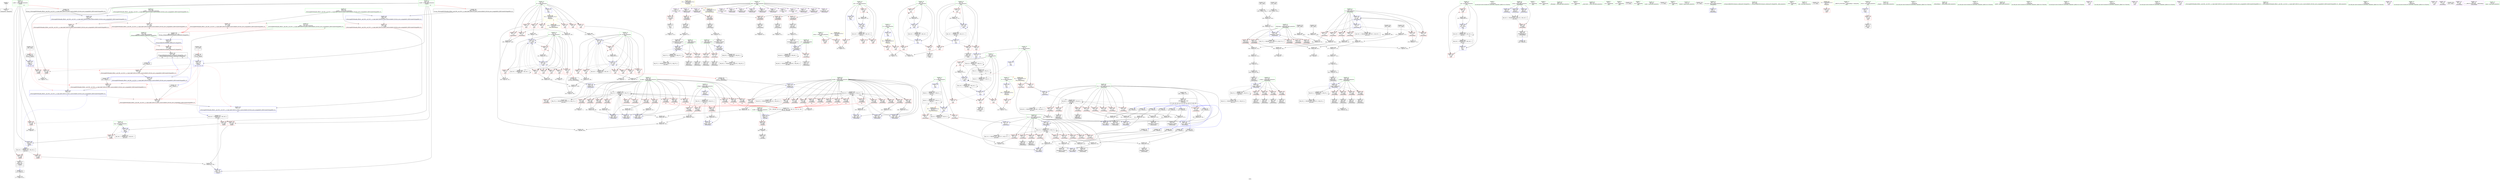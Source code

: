 digraph "SVFG" {
	label="SVFG";

	Node0x55e5818220b0 [shape=record,color=grey,label="{NodeID: 0\nNullPtr}"];
	Node0x55e5818220b0 -> Node0x55e581840dc0[style=solid];
	Node0x55e581864e20 [shape=record,color=grey,label="{NodeID: 526\n233 = cmp(231, 232, )\n}"];
	Node0x55e58185b190 [shape=record,color=grey,label="{NodeID: 443\n160 = Binary(158, 159, )\n}"];
	Node0x55e58185b190 -> Node0x55e58185b310[style=solid];
	Node0x55e58184e8e0 [shape=record,color=red,label="{NodeID: 277\n619\<--616\n\<--call\n_ZSt4swapIiENSt9enable_ifIXsr6__and_ISt6__not_ISt15__is_tuple_likeIT_EESt21is_move_constructibleIS3_ESt18is_move_assignableIS3_EEE5valueEvE4typeERS3_SC_\n}"];
	Node0x55e58184e8e0 -> Node0x55e581851da0[style=solid];
	Node0x55e581842720 [shape=record,color=red,label="{NodeID: 194\n297\<--261\n\<--dr.addr\n_Z8shootRayii\n}"];
	Node0x55e581842720 -> Node0x55e58185ce10[style=solid];
	Node0x55e58183f9d0 [shape=record,color=purple,label="{NodeID: 111\n84\<--4\narrayidx\<--grid\nmain\n}"];
	Node0x55e581820dc0 [shape=record,color=green,label="{NodeID: 28\n41\<--42\ntest\<--test_field_insensitive\nmain\n}"];
	Node0x55e581820dc0 -> Node0x55e581846320[style=solid];
	Node0x55e581820dc0 -> Node0x55e5818463f0[style=solid];
	Node0x55e581820dc0 -> Node0x55e5818464c0[style=solid];
	Node0x55e581820dc0 -> Node0x55e581846590[style=solid];
	Node0x55e581820dc0 -> Node0x55e58184f290[style=solid];
	Node0x55e581820dc0 -> Node0x55e58184fec0[style=solid];
	Node0x55e58189a090 [shape=record,color=yellow,style=double,label="{NodeID: 637\n8V_1 = ENCHI(MR_8V_0)\npts\{12 \}\nFun[main]}"];
	Node0x55e58189a090 -> Node0x55e5818456f0[style=dashed];
	Node0x55e58189a090 -> Node0x55e5818457c0[style=dashed];
	Node0x55e58185db90 [shape=record,color=grey,label="{NodeID: 471\n355 = Binary(354, 331, )\n}"];
	Node0x55e58185db90 -> Node0x55e58184b5f0[style=solid];
	Node0x55e581850060 [shape=record,color=blue,label="{NodeID: 305\n225\<--222\nb.addr\<--b\n_Z3gcdii\n|{|<s2>10|<s3>10|<s4>10|<s5>10}}"];
	Node0x55e581850060 -> Node0x55e581847f90[style=dashed];
	Node0x55e581850060 -> Node0x55e581886f30[style=dashed];
	Node0x55e581850060:s2 -> Node0x55e58184e8e0[style=dashed,color=red];
	Node0x55e581850060:s3 -> Node0x55e58184e9b0[style=dashed,color=red];
	Node0x55e581850060:s4 -> Node0x55e58184ea80[style=dashed,color=red];
	Node0x55e581850060:s5 -> Node0x55e581851f40[style=dashed,color=red];
	Node0x55e581843de0 [shape=record,color=red,label="{NodeID: 222\n565\<--263\n\<--dc.addr\n_Z8shootRayii\n}"];
	Node0x55e581843de0 -> Node0x55e58185c810[style=solid];
	Node0x55e581845890 [shape=record,color=red,label="{NodeID: 139\n102\<--13\n\<--W\nmain\n}"];
	Node0x55e581845890 -> Node0x55e5818649a0[style=solid];
	Node0x55e581840440 [shape=record,color=green,label="{NodeID: 56\n281\<--282\n_r\<--_r_field_insensitive\n_Z8shootRayii\n}"];
	Node0x55e581840440 -> Node0x55e58184dd80[style=solid];
	Node0x55e581840440 -> Node0x55e58184de50[style=solid];
	Node0x55e581840440 -> Node0x55e581850f00[style=solid];
	Node0x55e5818c6320 [shape=record,color=black,label="{NodeID: 748\n436 = PHI(638, )\n}"];
	Node0x55e5818c6320 -> Node0x55e58185c690[style=solid];
	Node0x55e58188a130 [shape=record,color=black,label="{NodeID: 582\nMR_51V_4 = PHI(MR_51V_3, MR_51V_5, MR_51V_5, )\npts\{268 \}\n}"];
	Node0x55e581860590 [shape=record,color=grey,label="{NodeID: 499\n644 = cmp(643, 7, )\n}"];
	Node0x55e581860590 -> Node0x55e58183f830[style=solid];
	Node0x55e581851720 [shape=record,color=blue,label="{NodeID: 333\n263\<--566\ndc.addr\<--mul136\n_Z8shootRayii\n}"];
	Node0x55e581851720 -> Node0x55e58187c220[style=dashed];
	Node0x55e58184d2f0 [shape=record,color=red,label="{NodeID: 250\n342\<--275\n\<--k\n_Z8shootRayii\n}"];
	Node0x55e58184d2f0 -> Node0x55e58185c090[style=solid];
	Node0x55e581846f50 [shape=record,color=red,label="{NodeID: 167\n186\<--49\n\<--ans\nmain\n}"];
	Node0x55e581846f50 -> Node0x55e58185d710[style=solid];
	Node0x55e581841bc0 [shape=record,color=black,label="{NodeID: 84\n429\<--428\ntobool59\<--\n_Z8shootRayii\n}"];
	Node0x55e5817fe150 [shape=record,color=green,label="{NodeID: 1\n7\<--1\n\<--dummyObj\nCan only get source location for instruction, argument, global var or function.}"];
	Node0x55e581864fa0 [shape=record,color=grey,label="{NodeID: 527\n410 = cmp(409, 411, )\n}"];
	Node0x55e58185b310 [shape=record,color=grey,label="{NodeID: 444\n161 = Binary(157, 160, )\n}"];
	Node0x55e58185b310 -> Node0x55e581860710[style=solid];
	Node0x55e58184e9b0 [shape=record,color=red,label="{NodeID: 278\n623\<--622\n\<--call1\n_ZSt4swapIiENSt9enable_ifIXsr6__and_ISt6__not_ISt15__is_tuple_likeIT_EESt21is_move_constructibleIS3_ESt18is_move_assignableIS3_EEE5valueEvE4typeERS3_SC_\n}"];
	Node0x55e58184e9b0 -> Node0x55e581851e70[style=solid];
	Node0x55e5818427f0 [shape=record,color=red,label="{NodeID: 195\n313\<--261\n\<--dr.addr\n_Z8shootRayii\n}"];
	Node0x55e5818427f0 -> Node0x55e58184ab70[style=solid];
	Node0x55e58183faa0 [shape=record,color=purple,label="{NodeID: 112\n85\<--4\narraydecay\<--grid\nmain\n}"];
	Node0x55e581820e90 [shape=record,color=green,label="{NodeID: 29\n43\<--44\ni\<--i_field_insensitive\nmain\n}"];
	Node0x55e581820e90 -> Node0x55e581846660[style=solid];
	Node0x55e581820e90 -> Node0x55e581846730[style=solid];
	Node0x55e581820e90 -> Node0x55e581846800[style=solid];
	Node0x55e581820e90 -> Node0x55e58184f360[style=solid];
	Node0x55e581820e90 -> Node0x55e58184f430[style=solid];
	Node0x55e58189a170 [shape=record,color=yellow,style=double,label="{NodeID: 638\n10V_1 = ENCHI(MR_10V_0)\npts\{14 \}\nFun[main]}"];
	Node0x55e58189a170 -> Node0x55e581845890[style=dashed];
	Node0x55e58185dd10 [shape=record,color=grey,label="{NodeID: 472\n578 = Binary(577, 61, )\n}"];
	Node0x55e58185dd10 -> Node0x55e5818518c0[style=solid];
	Node0x55e581850130 [shape=record,color=blue,label="{NodeID: 306\n227\<--243\ntmp\<--\n_Z3gcdii\n}"];
	Node0x55e581850130 -> Node0x55e5818482d0[style=dashed];
	Node0x55e581850130 -> Node0x55e581887430[style=dashed];
	Node0x55e581843eb0 [shape=record,color=red,label="{NodeID: 223\n397\<--265\n\<--cur_r\n_Z8shootRayii\n}"];
	Node0x55e581843eb0 -> Node0x55e58185fe10[style=solid];
	Node0x55e581845960 [shape=record,color=red,label="{NodeID: 140\n132\<--15\n\<--D\nmain\n}"];
	Node0x55e581845960 -> Node0x55e58185f690[style=solid];
	Node0x55e581840510 [shape=record,color=green,label="{NodeID: 57\n283\<--284\n_c\<--_c_field_insensitive\n_Z8shootRayii\n}"];
	Node0x55e581840510 -> Node0x55e58184df20[style=solid];
	Node0x55e581840510 -> Node0x55e58184dff0[style=solid];
	Node0x55e581840510 -> Node0x55e581850fd0[style=solid];
	Node0x55e5818c6460 [shape=record,color=black,label="{NodeID: 749\n449 = PHI(638, )\n}"];
	Node0x55e5818c6460 -> Node0x55e58185c990[style=solid];
	Node0x55e58188a630 [shape=record,color=black,label="{NodeID: 583\nMR_57V_3 = PHI(MR_57V_2, MR_57V_4, MR_57V_4, )\npts\{274 \}\n}"];
	Node0x55e581860710 [shape=record,color=grey,label="{NodeID: 500\n165 = cmp(161, 164, )\n}"];
	Node0x55e5818517f0 [shape=record,color=blue,label="{NodeID: 334\n259\<--359\nretval\<--\n_Z8shootRayii\n}"];
	Node0x55e5818517f0 -> Node0x55e581888d30[style=dashed];
	Node0x55e58184d3c0 [shape=record,color=red,label="{NodeID: 251\n351\<--275\n\<--k\n_Z8shootRayii\n}"];
	Node0x55e58184d3c0 -> Node0x55e58185da10[style=solid];
	Node0x55e581847020 [shape=record,color=red,label="{NodeID: 168\n201\<--49\n\<--ans\nmain\n}"];
	Node0x55e581841c90 [shape=record,color=black,label="{NodeID: 85\n432\<--431\nidxprom61\<--\n_Z8shootRayii\n}"];
	Node0x55e5817fd430 [shape=record,color=green,label="{NodeID: 2\n17\<--1\n.str\<--dummyObj\nGlob }"];
	Node0x55e58185b490 [shape=record,color=grey,label="{NodeID: 445\n302 = Binary(298, 301, )\n}"];
	Node0x55e58185b490 -> Node0x55e58185ba90[style=solid];
	Node0x55e58184ea80 [shape=record,color=red,label="{NodeID: 279\n627\<--626\n\<--call2\n_ZSt4swapIiENSt9enable_ifIXsr6__and_ISt6__not_ISt15__is_tuple_likeIT_EESt21is_move_constructibleIS3_ESt18is_move_assignableIS3_EEE5valueEvE4typeERS3_SC_\n}"];
	Node0x55e58184ea80 -> Node0x55e581851f40[style=solid];
	Node0x55e5818428c0 [shape=record,color=red,label="{NodeID: 196\n317\<--261\n\<--dr.addr\n_Z8shootRayii\n}"];
	Node0x55e58183fb70 [shape=record,color=purple,label="{NodeID: 113\n107\<--4\narrayidx15\<--grid\nmain\n}"];
	Node0x55e581820f60 [shape=record,color=green,label="{NodeID: 30\n45\<--46\ni7\<--i7_field_insensitive\nmain\n}"];
	Node0x55e581820f60 -> Node0x55e5818468d0[style=solid];
	Node0x55e581820f60 -> Node0x55e5818469a0[style=solid];
	Node0x55e581820f60 -> Node0x55e581846a70[style=solid];
	Node0x55e581820f60 -> Node0x55e581846b40[style=solid];
	Node0x55e581820f60 -> Node0x55e58184f500[style=solid];
	Node0x55e581820f60 -> Node0x55e58184f910[style=solid];
	Node0x55e58189a250 [shape=record,color=yellow,style=double,label="{NodeID: 639\n12V_1 = ENCHI(MR_12V_0)\npts\{16 \}\nFun[main]|{|<s6>8}}"];
	Node0x55e58189a250 -> Node0x55e581845960[style=dashed];
	Node0x55e58189a250 -> Node0x55e581845a30[style=dashed];
	Node0x55e58189a250 -> Node0x55e581845b00[style=dashed];
	Node0x55e58189a250 -> Node0x55e581845bd0[style=dashed];
	Node0x55e58189a250 -> Node0x55e581845ca0[style=dashed];
	Node0x55e58189a250 -> Node0x55e581845d70[style=dashed];
	Node0x55e58189a250:s6 -> Node0x55e58189b3b0[style=dashed,color=red];
	Node0x55e58185de90 [shape=record,color=grey,label="{NodeID: 473\n354 = Binary(352, 353, )\n}"];
	Node0x55e58185de90 -> Node0x55e58185db90[style=solid];
	Node0x55e581850200 [shape=record,color=blue,label="{NodeID: 307\n225\<--247\nb.addr\<--rem\n_Z3gcdii\n}"];
	Node0x55e581850200 -> Node0x55e581886f30[style=dashed];
	Node0x55e581843f80 [shape=record,color=red,label="{NodeID: 224\n420\<--265\n\<--cur_r\n_Z8shootRayii\n}"];
	Node0x55e581843f80 -> Node0x55e58185f810[style=solid];
	Node0x55e581845a30 [shape=record,color=red,label="{NodeID: 141\n137\<--15\n\<--D\nmain\n}"];
	Node0x55e581845a30 -> Node0x55e58184a9f0[style=solid];
	Node0x55e5818405e0 [shape=record,color=green,label="{NodeID: 58\n285\<--286\n_rc\<--_rc_field_insensitive\n_Z8shootRayii\n}"];
	Node0x55e5818405e0 -> Node0x55e58184e0c0[style=solid];
	Node0x55e5818405e0 -> Node0x55e5818510a0[style=solid];
	Node0x55e5818c65a0 [shape=record,color=black,label="{NodeID: 750\n475 = PHI(638, )\n}"];
	Node0x55e5818c65a0 -> Node0x55e58185bd90[style=solid];
	Node0x55e58188ab30 [shape=record,color=black,label="{NodeID: 584\nMR_59V_3 = PHI(MR_59V_2, MR_59V_5, MR_59V_5, )\npts\{276 \}\n}"];
	Node0x55e58184a3f0 [shape=record,color=grey,label="{NodeID: 501\n146 = cmp(144, 145, )\n}"];
	Node0x55e5818518c0 [shape=record,color=blue,label="{NodeID: 335\n275\<--578\nk\<--inc\n_Z8shootRayii\n}"];
	Node0x55e5818518c0 -> Node0x55e58184d220[style=dashed];
	Node0x55e5818518c0 -> Node0x55e58184d2f0[style=dashed];
	Node0x55e5818518c0 -> Node0x55e58184d3c0[style=dashed];
	Node0x55e5818518c0 -> Node0x55e58184d490[style=dashed];
	Node0x55e5818518c0 -> Node0x55e58184d560[style=dashed];
	Node0x55e5818518c0 -> Node0x55e58184d630[style=dashed];
	Node0x55e5818518c0 -> Node0x55e581850950[style=dashed];
	Node0x55e5818518c0 -> Node0x55e5818518c0[style=dashed];
	Node0x55e5818518c0 -> Node0x55e58188ab30[style=dashed];
	Node0x55e58184d490 [shape=record,color=red,label="{NodeID: 252\n365\<--275\n\<--k\n_Z8shootRayii\n}"];
	Node0x55e58184d490 -> Node0x55e58185d410[style=solid];
	Node0x55e5818470f0 [shape=record,color=red,label="{NodeID: 169\n136\<--51\n\<--dr\nmain\n}"];
	Node0x55e5818470f0 -> Node0x55e58184a9f0[style=solid];
	Node0x55e581841d60 [shape=record,color=black,label="{NodeID: 86\n438\<--437\nidxprom65\<--add64\n_Z8shootRayii\n}"];
	Node0x55e5818027e0 [shape=record,color=green,label="{NodeID: 3\n19\<--1\nstderr\<--dummyObj\nGlob }"];
	Node0x55e58185b610 [shape=record,color=grey,label="{NodeID: 446\n301 = Binary(299, 300, )\n}"];
	Node0x55e58185b610 -> Node0x55e58185b490[style=solid];
	Node0x55e58184eb50 [shape=record,color=red,label="{NodeID: 280\n636\<--633\n\<--__t.addr\n_ZSt4moveIRiEONSt16remove_referenceIT_E4typeEOS2_\n}"];
	Node0x55e58184eb50 -> Node0x55e58183f760[style=solid];
	Node0x55e581842990 [shape=record,color=red,label="{NodeID: 197\n339\<--261\n\<--dr.addr\n_Z8shootRayii\n}"];
	Node0x55e58183fc40 [shape=record,color=purple,label="{NodeID: 114\n110\<--4\narrayidx17\<--grid\nmain\n}"];
	Node0x55e58183fc40 -> Node0x55e581847c50[style=solid];
	Node0x55e581821030 [shape=record,color=green,label="{NodeID: 31\n47\<--48\nj\<--j_field_insensitive\nmain\n}"];
	Node0x55e581821030 -> Node0x55e581846c10[style=solid];
	Node0x55e581821030 -> Node0x55e581846ce0[style=solid];
	Node0x55e581821030 -> Node0x55e581846db0[style=solid];
	Node0x55e581821030 -> Node0x55e581846e80[style=solid];
	Node0x55e581821030 -> Node0x55e58184f5d0[style=solid];
	Node0x55e581821030 -> Node0x55e58184f840[style=solid];
	Node0x55e58185e010 [shape=record,color=grey,label="{NodeID: 474\n247 = Binary(245, 246, )\n}"];
	Node0x55e58185e010 -> Node0x55e581850200[style=solid];
	Node0x55e5818502d0 [shape=record,color=blue,label="{NodeID: 308\n223\<--249\na.addr\<--\n_Z3gcdii\n}"];
	Node0x55e5818502d0 -> Node0x55e581886a30[style=dashed];
	Node0x55e581844050 [shape=record,color=red,label="{NodeID: 225\n431\<--265\n\<--cur_r\n_Z8shootRayii\n}"];
	Node0x55e581844050 -> Node0x55e581841c90[style=solid];
	Node0x55e581845b00 [shape=record,color=red,label="{NodeID: 142\n140\<--15\n\<--D\nmain\n}"];
	Node0x55e581845b00 -> Node0x55e58185c510[style=solid];
	Node0x55e5818406b0 [shape=record,color=green,label="{NodeID: 59\n400\<--401\n_Z6nzsigni\<--_Z6nzsigni_field_insensitive\n}"];
	Node0x55e5818c66e0 [shape=record,color=black,label="{NodeID: 751\n522 = PHI(638, )\n}"];
	Node0x55e5818c66e0 -> Node0x55e581860410[style=solid];
	Node0x55e58188b030 [shape=record,color=black,label="{NodeID: 585\nMR_61V_3 = PHI(MR_61V_2, MR_61V_5, MR_61V_4, )\npts\{278 \}\n}"];
	Node0x55e58184a570 [shape=record,color=grey,label="{NodeID: 502\n442 = cmp(441, 411, )\n}"];
	Node0x55e581851990 [shape=record,color=blue,label="{NodeID: 336\n259\<--590\nretval\<--\n_Z8shootRayii\n}"];
	Node0x55e581851990 -> Node0x55e581888d30[style=dashed];
	Node0x55e58184d560 [shape=record,color=red,label="{NodeID: 253\n374\<--275\n\<--k\n_Z8shootRayii\n}"];
	Node0x55e58184d560 -> Node0x55e58185ec10[style=solid];
	Node0x55e5818471c0 [shape=record,color=red,label="{NodeID: 170\n148\<--51\n\<--dr\nmain\n}"];
	Node0x55e5818471c0 -> Node0x55e58184b2f0[style=solid];
	Node0x55e581841e30 [shape=record,color=black,label="{NodeID: 87\n441\<--440\nconv67\<--\n_Z8shootRayii\n}"];
	Node0x55e581841e30 -> Node0x55e58184a570[style=solid];
	Node0x55e5817fddb0 [shape=record,color=green,label="{NodeID: 4\n20\<--1\n.str.1\<--dummyObj\nGlob }"];
	Node0x55e581893c30 [shape=record,color=black,label="{NodeID: 613\nMR_55V_3 = PHI(MR_55V_4, MR_55V_2, )\npts\{272 \}\n}"];
	Node0x55e581893c30 -> Node0x55e58184cba0[style=dashed];
	Node0x55e581893c30 -> Node0x55e58184cc70[style=dashed];
	Node0x55e581893c30 -> Node0x55e58184cd40[style=dashed];
	Node0x55e581893c30 -> Node0x55e581851a60[style=dashed];
	Node0x55e58185b790 [shape=record,color=grey,label="{NodeID: 447\n164 = Binary(162, 163, )\n}"];
	Node0x55e58185b790 -> Node0x55e581860710[style=solid];
	Node0x55e58184ec20 [shape=record,color=red,label="{NodeID: 281\n643\<--640\n\<--d.addr\n_Z6nzsigni\n}"];
	Node0x55e58184ec20 -> Node0x55e581860590[style=solid];
	Node0x55e581842a60 [shape=record,color=red,label="{NodeID: 198\n348\<--261\n\<--dr.addr\n_Z8shootRayii\n}"];
	Node0x55e58183fd10 [shape=record,color=purple,label="{NodeID: 115\n404\<--4\narrayidx\<--grid\n_Z8shootRayii\n}"];
	Node0x55e581821100 [shape=record,color=green,label="{NodeID: 32\n49\<--50\nans\<--ans_field_insensitive\nmain\n}"];
	Node0x55e581821100 -> Node0x55e581846f50[style=solid];
	Node0x55e581821100 -> Node0x55e581847020[style=solid];
	Node0x55e581821100 -> Node0x55e58184f9e0[style=solid];
	Node0x55e581821100 -> Node0x55e58184fc50[style=solid];
	Node0x55e58189a440 [shape=record,color=yellow,style=double,label="{NodeID: 641\n16V_1 = ENCHI(MR_16V_0)\npts\{40 \}\nFun[main]}"];
	Node0x55e58189a440 -> Node0x55e581846180[style=dashed];
	Node0x55e58189a440 -> Node0x55e581846250[style=dashed];
	Node0x55e58185e190 [shape=record,color=grey,label="{NodeID: 475\n549 = Binary(548, 415, )\n}"];
	Node0x55e58185e190 -> Node0x55e5818514b0[style=solid];
	Node0x55e5818503a0 [shape=record,color=blue,label="{NodeID: 309\n261\<--257\ndr.addr\<--dr\n_Z8shootRayii\n}"];
	Node0x55e5818503a0 -> Node0x55e581842650[style=dashed];
	Node0x55e5818503a0 -> Node0x55e581842720[style=dashed];
	Node0x55e5818503a0 -> Node0x55e5818427f0[style=dashed];
	Node0x55e5818503a0 -> Node0x55e5818428c0[style=dashed];
	Node0x55e5818503a0 -> Node0x55e58187bd20[style=dashed];
	Node0x55e5818503a0 -> Node0x55e581889230[style=dashed];
	Node0x55e581844120 [shape=record,color=red,label="{NodeID: 226\n473\<--265\n\<--cur_r\n_Z8shootRayii\n}"];
	Node0x55e581844120 -> Node0x55e58185bd90[style=solid];
	Node0x55e581845bd0 [shape=record,color=red,label="{NodeID: 143\n145\<--15\n\<--D\nmain\n}"];
	Node0x55e581845bd0 -> Node0x55e58184a3f0[style=solid];
	Node0x55e5818407b0 [shape=record,color=green,label="{NodeID: 60\n469\<--470\n__assert_fail\<--__assert_fail_field_insensitive\n}"];
	Node0x55e5818c6820 [shape=record,color=black,label="{NodeID: 752\n527 = PHI(638, )\n}"];
	Node0x55e5818c6820 -> Node0x55e581860110[style=solid];
	Node0x55e58188b530 [shape=record,color=black,label="{NodeID: 586\nMR_63V_3 = PHI(MR_63V_2, MR_63V_5, MR_63V_4, )\npts\{280 \}\n}"];
	Node0x55e58184a6f0 [shape=record,color=grey,label="{NodeID: 503\n310 = cmp(306, 309, )\n}"];
	Node0x55e581851a60 [shape=record,color=blue,label="{NodeID: 337\n271\<--594\nnSteps\<--inc150\n_Z8shootRayii\n}"];
	Node0x55e581851a60 -> Node0x55e581893c30[style=dashed];
	Node0x55e58184d630 [shape=record,color=red,label="{NodeID: 254\n577\<--275\n\<--k\n_Z8shootRayii\n}"];
	Node0x55e58184d630 -> Node0x55e58185dd10[style=solid];
	Node0x55e581847290 [shape=record,color=red,label="{NodeID: 171\n155\<--51\n\<--dr\nmain\n}"];
	Node0x55e581847290 -> Node0x55e58185bf10[style=solid];
	Node0x55e581841f00 [shape=record,color=black,label="{NodeID: 88\n456\<--455\ntobool76\<--\n_Z8shootRayii\n}"];
	Node0x55e5817fde40 [shape=record,color=green,label="{NodeID: 5\n22\<--1\n.str.2\<--dummyObj\nGlob }"];
	Node0x55e58185b910 [shape=record,color=grey,label="{NodeID: 448\n305 = Binary(303, 304, )\n}"];
	Node0x55e58185b910 -> Node0x55e58185ba90[style=solid];
	Node0x55e58184ecf0 [shape=record,color=blue,label="{NodeID: 282\n6\<--7\ntr\<--\nGlob }"];
	Node0x55e58184ecf0 -> Node0x55e58188f130[style=dashed];
	Node0x55e581842b30 [shape=record,color=red,label="{NodeID: 199\n398\<--261\n\<--dr.addr\n_Z8shootRayii\n|{<s0>17}}"];
	Node0x55e581842b30:s0 -> Node0x55e5818c7a10[style=solid,color=red];
	Node0x55e5818445e0 [shape=record,color=purple,label="{NodeID: 116\n407\<--4\narrayidx49\<--grid\n_Z8shootRayii\n}"];
	Node0x55e5818445e0 -> Node0x55e58184e190[style=solid];
	Node0x55e5818211d0 [shape=record,color=green,label="{NodeID: 33\n51\<--52\ndr\<--dr_field_insensitive\nmain\n}"];
	Node0x55e5818211d0 -> Node0x55e5818470f0[style=solid];
	Node0x55e5818211d0 -> Node0x55e5818471c0[style=solid];
	Node0x55e5818211d0 -> Node0x55e581847290[style=solid];
	Node0x55e5818211d0 -> Node0x55e581847360[style=solid];
	Node0x55e5818211d0 -> Node0x55e581847430[style=solid];
	Node0x55e5818211d0 -> Node0x55e581847500[style=solid];
	Node0x55e5818211d0 -> Node0x55e5818475d0[style=solid];
	Node0x55e5818211d0 -> Node0x55e58184fab0[style=solid];
	Node0x55e5818211d0 -> Node0x55e58184fdf0[style=solid];
	Node0x55e58185e310 [shape=record,color=grey,label="{NodeID: 476\n329 = Binary(320, 328, )\n}"];
	Node0x55e58185e310 -> Node0x55e58185e490[style=solid];
	Node0x55e581850470 [shape=record,color=blue,label="{NodeID: 310\n263\<--258\ndc.addr\<--dc\n_Z8shootRayii\n}"];
	Node0x55e581850470 -> Node0x55e581843280[style=dashed];
	Node0x55e581850470 -> Node0x55e581843350[style=dashed];
	Node0x55e581850470 -> Node0x55e581843420[style=dashed];
	Node0x55e581850470 -> Node0x55e5818434f0[style=dashed];
	Node0x55e581850470 -> Node0x55e58187c220[style=dashed];
	Node0x55e581850470 -> Node0x55e581889730[style=dashed];
	Node0x55e5818441f0 [shape=record,color=red,label="{NodeID: 227\n487\<--265\n\<--cur_r\n_Z8shootRayii\n}"];
	Node0x55e5818441f0 -> Node0x55e5818423e0[style=solid];
	Node0x55e581845ca0 [shape=record,color=red,label="{NodeID: 144\n162\<--15\n\<--D\nmain\n}"];
	Node0x55e581845ca0 -> Node0x55e58185b790[style=solid];
	Node0x55e5818408b0 [shape=record,color=green,label="{NodeID: 61\n607\<--608\n__a.addr\<--__a.addr_field_insensitive\n_ZSt4swapIiENSt9enable_ifIXsr6__and_ISt6__not_ISt15__is_tuple_likeIT_EESt21is_move_constructibleIS3_ESt18is_move_assignableIS3_EEE5valueEvE4typeERS3_SC_\n}"];
	Node0x55e5818408b0 -> Node0x55e58184e5a0[style=solid];
	Node0x55e5818408b0 -> Node0x55e58184e670[style=solid];
	Node0x55e5818408b0 -> Node0x55e581851c00[style=solid];
	Node0x55e5818c6960 [shape=record,color=black,label="{NodeID: 753\n616 = PHI(631, )\n}"];
	Node0x55e5818c6960 -> Node0x55e58184e8e0[style=solid];
	Node0x55e58188ba30 [shape=record,color=black,label="{NodeID: 587\nMR_65V_3 = PHI(MR_65V_2, MR_65V_5, MR_65V_4, )\npts\{282 \}\n}"];
	Node0x55e58184a870 [shape=record,color=grey,label="{NodeID: 504\n152 = cmp(151, 7, )\n}"];
	Node0x55e581851b30 [shape=record,color=blue,label="{NodeID: 338\n259\<--359\nretval\<--\n_Z8shootRayii\n}"];
	Node0x55e581851b30 -> Node0x55e581888d30[style=dashed];
	Node0x55e58184d700 [shape=record,color=red,label="{NodeID: 255\n384\<--277\n\<--r_thing\n_Z8shootRayii\n}"];
	Node0x55e58184d700 -> Node0x55e581841540[style=solid];
	Node0x55e581847360 [shape=record,color=red,label="{NodeID: 172\n156\<--51\n\<--dr\nmain\n}"];
	Node0x55e581847360 -> Node0x55e58185bf10[style=solid];
	Node0x55e581841fd0 [shape=record,color=black,label="{NodeID: 89\n459\<--458\ntobool78\<--\n_Z8shootRayii\n}"];
	Node0x55e581841fd0 -> Node0x55e5818590d0[style=solid];
	Node0x55e5817fded0 [shape=record,color=green,label="{NodeID: 6\n24\<--1\n.str.3\<--dummyObj\nGlob }"];
	Node0x55e58185ba90 [shape=record,color=grey,label="{NodeID: 449\n306 = Binary(302, 305, )\n}"];
	Node0x55e58185ba90 -> Node0x55e58184a6f0[style=solid];
	Node0x55e58184edc0 [shape=record,color=blue,label="{NodeID: 283\n9\<--7\ntc\<--\nGlob }"];
	Node0x55e58184edc0 -> Node0x55e58188f630[style=dashed];
	Node0x55e581842c00 [shape=record,color=red,label="{NodeID: 200\n413\<--261\n\<--dr.addr\n_Z8shootRayii\n}"];
	Node0x55e581842c00 -> Node0x55e58185f510[style=solid];
	Node0x55e5818446b0 [shape=record,color=purple,label="{NodeID: 117\n433\<--4\narrayidx62\<--grid\n_Z8shootRayii\n}"];
	Node0x55e5818212a0 [shape=record,color=green,label="{NodeID: 34\n53\<--54\ndc\<--dc_field_insensitive\nmain\n}"];
	Node0x55e5818212a0 -> Node0x55e5818476a0[style=solid];
	Node0x55e5818212a0 -> Node0x55e581847770[style=solid];
	Node0x55e5818212a0 -> Node0x55e581847840[style=solid];
	Node0x55e5818212a0 -> Node0x55e581847910[style=solid];
	Node0x55e5818212a0 -> Node0x55e5818479e0[style=solid];
	Node0x55e5818212a0 -> Node0x55e581847ab0[style=solid];
	Node0x55e5818212a0 -> Node0x55e581847b80[style=solid];
	Node0x55e5818212a0 -> Node0x55e58184fb80[style=solid];
	Node0x55e5818212a0 -> Node0x55e58184fd20[style=solid];
	Node0x55e5818c2790 [shape=record,color=black,label="{NodeID: 726\n57 = PHI()\n}"];
	Node0x55e58185e490 [shape=record,color=grey,label="{NodeID: 477\n330 = Binary(329, 331, )\n}"];
	Node0x55e58185e490 -> Node0x55e581850880[style=solid];
	Node0x55e581850540 [shape=record,color=blue,label="{NodeID: 311\n265\<--289\ncur_r\<--\n_Z8shootRayii\n}"];
	Node0x55e581850540 -> Node0x55e58187c720[style=dashed];
	Node0x55e581850540 -> Node0x55e581889c30[style=dashed];
	Node0x55e5818442c0 [shape=record,color=red,label="{NodeID: 228\n501\<--265\n\<--cur_r\n_Z8shootRayii\n}"];
	Node0x55e5818442c0 -> Node0x55e581860290[style=solid];
	Node0x55e581845d70 [shape=record,color=red,label="{NodeID: 145\n163\<--15\n\<--D\nmain\n}"];
	Node0x55e581845d70 -> Node0x55e58185b790[style=solid];
	Node0x55e581840980 [shape=record,color=green,label="{NodeID: 62\n609\<--610\n__b.addr\<--__b.addr_field_insensitive\n_ZSt4swapIiENSt9enable_ifIXsr6__and_ISt6__not_ISt15__is_tuple_likeIT_EESt21is_move_constructibleIS3_ESt18is_move_assignableIS3_EEE5valueEvE4typeERS3_SC_\n}"];
	Node0x55e581840980 -> Node0x55e58184e740[style=solid];
	Node0x55e581840980 -> Node0x55e58184e810[style=solid];
	Node0x55e581840980 -> Node0x55e581851cd0[style=solid];
	Node0x55e5818c6aa0 [shape=record,color=black,label="{NodeID: 754\n622 = PHI(631, )\n}"];
	Node0x55e5818c6aa0 -> Node0x55e58184e9b0[style=solid];
	Node0x55e58188bf30 [shape=record,color=black,label="{NodeID: 588\nMR_67V_3 = PHI(MR_67V_2, MR_67V_5, MR_67V_4, )\npts\{284 \}\n}"];
	Node0x55e58184a9f0 [shape=record,color=grey,label="{NodeID: 505\n138 = cmp(136, 137, )\n}"];
	Node0x55e581851c00 [shape=record,color=blue,label="{NodeID: 339\n607\<--605\n__a.addr\<--__a\n_ZSt4swapIiENSt9enable_ifIXsr6__and_ISt6__not_ISt15__is_tuple_likeIT_EESt21is_move_constructibleIS3_ESt18is_move_assignableIS3_EEE5valueEvE4typeERS3_SC_\n}"];
	Node0x55e581851c00 -> Node0x55e58184e5a0[style=dashed];
	Node0x55e581851c00 -> Node0x55e58184e670[style=dashed];
	Node0x55e58184d7d0 [shape=record,color=red,label="{NodeID: 256\n391\<--277\n\<--r_thing\n_Z8shootRayii\n}"];
	Node0x55e58184d7d0 -> Node0x55e5818416e0[style=solid];
	Node0x55e581847430 [shape=record,color=red,label="{NodeID: 173\n168\<--51\n\<--dr\nmain\n}"];
	Node0x55e5818420a0 [shape=record,color=black,label="{NodeID: 90\n477\<--476\nidxprom85\<--add84\n_Z8shootRayii\n}"];
	Node0x55e5817fdf60 [shape=record,color=green,label="{NodeID: 7\n26\<--1\n.str.4\<--dummyObj\nGlob }"];
	Node0x55e58185bc10 [shape=record,color=grey,label="{NodeID: 450\n309 = Binary(307, 308, )\n}"];
	Node0x55e58185bc10 -> Node0x55e58184a6f0[style=solid];
	Node0x55e58184eec0 [shape=record,color=blue,label="{NodeID: 284\n11\<--7\nH\<--\nGlob }"];
	Node0x55e58184eec0 -> Node0x55e58189a090[style=dashed];
	Node0x55e581842cd0 [shape=record,color=red,label="{NodeID: 201\n418\<--261\n\<--dr.addr\n_Z8shootRayii\n|{<s0>18}}"];
	Node0x55e581842cd0:s0 -> Node0x55e5818c7a10[style=solid,color=red];
	Node0x55e581844780 [shape=record,color=purple,label="{NodeID: 118\n439\<--4\narrayidx66\<--grid\n_Z8shootRayii\n}"];
	Node0x55e581844780 -> Node0x55e58184e260[style=solid];
	Node0x55e581821370 [shape=record,color=green,label="{NodeID: 35\n58\<--59\nscanf\<--scanf_field_insensitive\n}"];
	Node0x55e5818c2860 [shape=record,color=black,label="{NodeID: 727\n71 = PHI()\n}"];
	Node0x55e581883020 [shape=record,color=black,label="{NodeID: 561\nMR_4V_3 = PHI(MR_4V_4, MR_4V_2, )\npts\{8 \}\n|{|<s4>8}}"];
	Node0x55e581883020 -> Node0x55e58184f6a0[style=dashed];
	Node0x55e581883020 -> Node0x55e581883020[style=dashed];
	Node0x55e581883020 -> Node0x55e58188f130[style=dashed];
	Node0x55e581883020 -> Node0x55e581891e30[style=dashed];
	Node0x55e581883020:s4 -> Node0x55e58189b1c0[style=dashed,color=red];
	Node0x55e58185e610 [shape=record,color=grey,label="{NodeID: 478\n554 = Binary(553, 552, )\n}"];
	Node0x55e58185e610 -> Node0x55e581851580[style=solid];
	Node0x55e581850610 [shape=record,color=blue,label="{NodeID: 312\n267\<--291\ncur_c\<--\n_Z8shootRayii\n}"];
	Node0x55e581850610 -> Node0x55e58187cc20[style=dashed];
	Node0x55e581850610 -> Node0x55e58188a130[style=dashed];
	Node0x55e581844390 [shape=record,color=red,label="{NodeID: 229\n523\<--265\n\<--cur_r\n_Z8shootRayii\n}"];
	Node0x55e581844390 -> Node0x55e581860410[style=solid];
	Node0x55e581845e40 [shape=record,color=red,label="{NodeID: 146\n307\<--15\n\<--D\n_Z8shootRayii\n}"];
	Node0x55e581845e40 -> Node0x55e58185bc10[style=solid];
	Node0x55e581840a50 [shape=record,color=green,label="{NodeID: 63\n611\<--612\n__tmp\<--__tmp_field_insensitive\n_ZSt4swapIiENSt9enable_ifIXsr6__and_ISt6__not_ISt15__is_tuple_likeIT_EESt21is_move_constructibleIS3_ESt18is_move_assignableIS3_EEE5valueEvE4typeERS3_SC_\n|{|<s1>32}}"];
	Node0x55e581840a50 -> Node0x55e581851da0[style=solid];
	Node0x55e581840a50:s1 -> Node0x55e5818c6d20[style=solid,color=red];
	Node0x55e5818c6be0 [shape=record,color=black,label="{NodeID: 755\n626 = PHI(631, )\n}"];
	Node0x55e5818c6be0 -> Node0x55e58184ea80[style=solid];
	Node0x55e58188c430 [shape=record,color=black,label="{NodeID: 589\nMR_69V_3 = PHI(MR_69V_2, MR_69V_5, MR_69V_4, )\npts\{286 \}\n}"];
	Node0x55e58184ab70 [shape=record,color=grey,label="{NodeID: 506\n314 = cmp(313, 7, )\n}"];
	Node0x55e581851cd0 [shape=record,color=blue,label="{NodeID: 340\n609\<--606\n__b.addr\<--__b\n_ZSt4swapIiENSt9enable_ifIXsr6__and_ISt6__not_ISt15__is_tuple_likeIT_EESt21is_move_constructibleIS3_ESt18is_move_assignableIS3_EEE5valueEvE4typeERS3_SC_\n}"];
	Node0x55e581851cd0 -> Node0x55e58184e740[style=dashed];
	Node0x55e581851cd0 -> Node0x55e58184e810[style=dashed];
	Node0x55e58184d8a0 [shape=record,color=red,label="{NodeID: 257\n425\<--277\n\<--r_thing\n_Z8shootRayii\n}"];
	Node0x55e58184d8a0 -> Node0x55e581841af0[style=solid];
	Node0x55e581847500 [shape=record,color=red,label="{NodeID: 174\n180\<--51\n\<--dr\nmain\n|{<s0>8}}"];
	Node0x55e581847500:s0 -> Node0x55e5818c8530[style=solid,color=red];
	Node0x55e581842170 [shape=record,color=black,label="{NodeID: 91\n480\<--479\nidxprom87\<--\n_Z8shootRayii\n}"];
	Node0x55e5817fdb10 [shape=record,color=green,label="{NodeID: 8\n28\<--1\n.str.5\<--dummyObj\nGlob }"];
	Node0x55e58185bd90 [shape=record,color=grey,label="{NodeID: 451\n476 = Binary(473, 475, )\n}"];
	Node0x55e58185bd90 -> Node0x55e5818420a0[style=solid];
	Node0x55e58184efc0 [shape=record,color=blue,label="{NodeID: 285\n13\<--7\nW\<--\nGlob }"];
	Node0x55e58184efc0 -> Node0x55e58189a170[style=dashed];
	Node0x55e581842da0 [shape=record,color=red,label="{NodeID: 202\n474\<--261\n\<--dr.addr\n_Z8shootRayii\n|{<s0>22}}"];
	Node0x55e581842da0:s0 -> Node0x55e5818c7a10[style=solid,color=red];
	Node0x55e581844850 [shape=record,color=purple,label="{NodeID: 119\n478\<--4\narrayidx86\<--grid\n_Z8shootRayii\n}"];
	Node0x55e581821470 [shape=record,color=green,label="{NodeID: 36\n72\<--73\nfprintf\<--fprintf_field_insensitive\n}"];
	Node0x55e5818c4c70 [shape=record,color=black,label="{NodeID: 728\n87 = PHI()\n}"];
	Node0x55e581883520 [shape=record,color=black,label="{NodeID: 562\nMR_6V_3 = PHI(MR_6V_4, MR_6V_2, )\npts\{10 \}\n|{|<s4>8}}"];
	Node0x55e581883520 -> Node0x55e58184f770[style=dashed];
	Node0x55e581883520 -> Node0x55e581883520[style=dashed];
	Node0x55e581883520 -> Node0x55e58188f630[style=dashed];
	Node0x55e581883520 -> Node0x55e581892330[style=dashed];
	Node0x55e581883520:s4 -> Node0x55e58189b2d0[style=dashed,color=red];
	Node0x55e58185e790 [shape=record,color=grey,label="{NodeID: 479\n594 = Binary(593, 61, )\n}"];
	Node0x55e58185e790 -> Node0x55e581851a60[style=solid];
	Node0x55e5818506e0 [shape=record,color=blue,label="{NodeID: 313\n269\<--7\ncur_d_sq\<--\n_Z8shootRayii\n}"];
	Node0x55e581844460 [shape=record,color=red,label="{NodeID: 230\n562\<--265\n\<--cur_r\n_Z8shootRayii\n}"];
	Node0x55e581844460 -> Node0x55e58185c390[style=solid];
	Node0x55e581845f10 [shape=record,color=red,label="{NodeID: 147\n308\<--15\n\<--D\n_Z8shootRayii\n}"];
	Node0x55e581845f10 -> Node0x55e58185bc10[style=solid];
	Node0x55e581840b20 [shape=record,color=green,label="{NodeID: 64\n617\<--618\n_ZSt4moveIRiEONSt16remove_referenceIT_E4typeEOS2_\<--_ZSt4moveIRiEONSt16remove_referenceIT_E4typeEOS2__field_insensitive\n}"];
	Node0x55e5818c6d20 [shape=record,color=black,label="{NodeID: 756\n632 = PHI(615, 621, 611, )\n0th arg _ZSt4moveIRiEONSt16remove_referenceIT_E4typeEOS2_ }"];
	Node0x55e5818c6d20 -> Node0x55e581852010[style=solid];
	Node0x55e581884ea0 [shape=record,color=yellow,style=double,label="{NodeID: 673\n32V_1 = ENCHI(MR_32V_0)\npts\{50000 \}\nFun[_Z8shootRayii]}"];
	Node0x55e581884ea0 -> Node0x55e58184e190[style=dashed];
	Node0x55e581884ea0 -> Node0x55e58184e260[style=dashed];
	Node0x55e581884ea0 -> Node0x55e58184e330[style=dashed];
	Node0x55e581884ea0 -> Node0x55e58184e400[style=dashed];
	Node0x55e581884ea0 -> Node0x55e58184e4d0[style=dashed];
	Node0x55e58184acf0 [shape=record,color=grey,label="{NodeID: 507\n583 = cmp(581, 582, )\n}"];
	Node0x55e581851da0 [shape=record,color=blue,label="{NodeID: 341\n611\<--619\n__tmp\<--\n_ZSt4swapIiENSt9enable_ifIXsr6__and_ISt6__not_ISt15__is_tuple_likeIT_EESt21is_move_constructibleIS3_ESt18is_move_assignableIS3_EEE5valueEvE4typeERS3_SC_\n}"];
	Node0x55e581851da0 -> Node0x55e58184e9b0[style=dashed];
	Node0x55e581851da0 -> Node0x55e58184ea80[style=dashed];
	Node0x55e58184d970 [shape=record,color=red,label="{NodeID: 258\n455\<--277\n\<--r_thing\n_Z8shootRayii\n}"];
	Node0x55e58184d970 -> Node0x55e581841f00[style=solid];
	Node0x55e5818475d0 [shape=record,color=red,label="{NodeID: 175\n196\<--51\n\<--dr\nmain\n}"];
	Node0x55e5818475d0 -> Node0x55e58185ef10[style=solid];
	Node0x55e581842240 [shape=record,color=black,label="{NodeID: 92\n483\<--482\nconv89\<--\n_Z8shootRayii\n}"];
	Node0x55e581842240 -> Node0x55e58184bd70[style=solid];
	Node0x55e5817fdba0 [shape=record,color=green,label="{NodeID: 9\n30\<--1\n.str.6\<--dummyObj\nGlob }"];
	Node0x55e58185bf10 [shape=record,color=grey,label="{NodeID: 452\n157 = Binary(155, 156, )\n}"];
	Node0x55e58185bf10 -> Node0x55e58185b310[style=solid];
	Node0x55e58184f0c0 [shape=record,color=blue,label="{NodeID: 286\n15\<--7\nD\<--\nGlob }"];
	Node0x55e58184f0c0 -> Node0x55e58189a250[style=dashed];
	Node0x55e581842e70 [shape=record,color=red,label="{NodeID: 203\n502\<--261\n\<--dr.addr\n_Z8shootRayii\n|{<s0>24}}"];
	Node0x55e581842e70:s0 -> Node0x55e5818c7a10[style=solid,color=red];
	Node0x55e581844920 [shape=record,color=purple,label="{NodeID: 120\n481\<--4\narrayidx88\<--grid\n_Z8shootRayii\n}"];
	Node0x55e581844920 -> Node0x55e58184e330[style=solid];
	Node0x55e581821570 [shape=record,color=green,label="{NodeID: 37\n170\<--171\nabs\<--abs_field_insensitive\n}"];
	Node0x55e5818c4d70 [shape=record,color=black,label="{NodeID: 729\n75 = PHI()\n}"];
	Node0x55e58185e910 [shape=record,color=grey,label="{NodeID: 480\n377 = Binary(375, 376, )\n}"];
	Node0x55e58185e910 -> Node0x55e58185ea90[style=solid];
	Node0x55e5818507b0 [shape=record,color=blue,label="{NodeID: 314\n271\<--61\nnSteps\<--\n_Z8shootRayii\n}"];
	Node0x55e5818507b0 -> Node0x55e581893c30[style=dashed];
	Node0x55e58184c3c0 [shape=record,color=red,label="{NodeID: 231\n581\<--265\n\<--cur_r\n_Z8shootRayii\n}"];
	Node0x55e58184c3c0 -> Node0x55e58184acf0[style=solid];
	Node0x55e581845fe0 [shape=record,color=red,label="{NodeID: 148\n67\<--19\n\<--stderr\nmain\n}"];
	Node0x55e581840c20 [shape=record,color=green,label="{NodeID: 65\n633\<--634\n__t.addr\<--__t.addr_field_insensitive\n_ZSt4moveIRiEONSt16remove_referenceIT_E4typeEOS2_\n}"];
	Node0x55e581840c20 -> Node0x55e58184eb50[style=solid];
	Node0x55e581840c20 -> Node0x55e581852010[style=solid];
	Node0x55e5818c7000 [shape=record,color=black,label="{NodeID: 757\n221 = PHI(169, )\n0th arg _Z3gcdii }"];
	Node0x55e5818c7000 -> Node0x55e58184ff90[style=solid];
	Node0x55e58184ae70 [shape=record,color=grey,label="{NodeID: 508\n587 = cmp(585, 586, )\n}"];
	Node0x55e581851e70 [shape=record,color=blue,label="{NodeID: 342\n624\<--623\n\<--\n_ZSt4swapIiENSt9enable_ifIXsr6__and_ISt6__not_ISt15__is_tuple_likeIT_EESt21is_move_constructibleIS3_ESt18is_move_assignableIS3_EEE5valueEvE4typeERS3_SC_\n|{|<s1>10}}"];
	Node0x55e581851e70 -> Node0x55e58184ea80[style=dashed];
	Node0x55e581851e70:s1 -> Node0x55e581886a30[style=dashed,color=blue];
	Node0x55e58184da40 [shape=record,color=red,label="{NodeID: 259\n387\<--279\n\<--c_thing\n_Z8shootRayii\n}"];
	Node0x55e58184da40 -> Node0x55e581841610[style=solid];
	Node0x55e5818476a0 [shape=record,color=red,label="{NodeID: 176\n144\<--53\n\<--dc\nmain\n}"];
	Node0x55e5818476a0 -> Node0x55e58184a3f0[style=solid];
	Node0x55e581842310 [shape=record,color=black,label="{NodeID: 93\n485\<--484\nfrombool91\<--cmp90\n_Z8shootRayii\n}"];
	Node0x55e581842310 -> Node0x55e581850f00[style=solid];
	Node0x55e5817fdc30 [shape=record,color=green,label="{NodeID: 10\n32\<--1\n__PRETTY_FUNCTION__._Z8shootRayii\<--dummyObj\nGlob }"];
	Node0x55e58185c090 [shape=record,color=grey,label="{NodeID: 453\n343 = Binary(341, 342, )\n}"];
	Node0x55e58185c090 -> Node0x55e58185c210[style=solid];
	Node0x55e58184f1c0 [shape=record,color=blue,label="{NodeID: 287\n37\<--7\nretval\<--\nmain\n}"];
	Node0x55e58184f1c0 -> Node0x55e5818460b0[style=dashed];
	Node0x55e581842f40 [shape=record,color=red,label="{NodeID: 204\n521\<--261\n\<--dr.addr\n_Z8shootRayii\n|{<s0>26}}"];
	Node0x55e581842f40:s0 -> Node0x55e5818c7a10[style=solid,color=red];
	Node0x55e5818449f0 [shape=record,color=purple,label="{NodeID: 121\n489\<--4\narrayidx93\<--grid\n_Z8shootRayii\n}"];
	Node0x55e581821670 [shape=record,color=green,label="{NodeID: 38\n175\<--176\n_Z3gcdii\<--_Z3gcdii_field_insensitive\n}"];
	Node0x55e5818c4e70 [shape=record,color=black,label="{NodeID: 730\n552 = PHI(638, )\n}"];
	Node0x55e5818c4e70 -> Node0x55e58185e610[style=solid];
	Node0x55e58185ea90 [shape=record,color=grey,label="{NodeID: 481\n378 = Binary(377, 331, )\n}"];
	Node0x55e58185ea90 -> Node0x55e58184bbf0[style=solid];
	Node0x55e581850880 [shape=record,color=blue,label="{NodeID: 315\n273\<--330\nnMinisteps\<--mul13\n_Z8shootRayii\n}"];
	Node0x55e581850880 -> Node0x55e58184ce10[style=dashed];
	Node0x55e581850880 -> Node0x55e58184cee0[style=dashed];
	Node0x55e581850880 -> Node0x55e58184cfb0[style=dashed];
	Node0x55e581850880 -> Node0x55e58184d080[style=dashed];
	Node0x55e581850880 -> Node0x55e58184d150[style=dashed];
	Node0x55e581850880 -> Node0x55e581850880[style=dashed];
	Node0x55e581850880 -> Node0x55e58188a630[style=dashed];
	Node0x55e58184c450 [shape=record,color=red,label="{NodeID: 232\n405\<--267\n\<--cur_c\n_Z8shootRayii\n}"];
	Node0x55e58184c450 -> Node0x55e581841950[style=solid];
	Node0x55e5818460b0 [shape=record,color=red,label="{NodeID: 149\n211\<--37\n\<--retval\nmain\n}"];
	Node0x55e5818460b0 -> Node0x55e581841200[style=solid];
	Node0x55e581840cf0 [shape=record,color=green,label="{NodeID: 66\n640\<--641\nd.addr\<--d.addr_field_insensitive\n_Z6nzsigni\n}"];
	Node0x55e581840cf0 -> Node0x55e58184ec20[style=solid];
	Node0x55e581840cf0 -> Node0x55e5818520e0[style=solid];
	Node0x55e5818c7110 [shape=record,color=black,label="{NodeID: 758\n222 = PHI(173, )\n1st arg _Z3gcdii }"];
	Node0x55e5818c7110 -> Node0x55e581850060[style=solid];
	Node0x55e58184aff0 [shape=record,color=grey,label="{NodeID: 509\n346 = cmp(345, 7, )\n}"];
	Node0x55e581851f40 [shape=record,color=blue,label="{NodeID: 343\n628\<--627\n\<--\n_ZSt4swapIiENSt9enable_ifIXsr6__and_ISt6__not_ISt15__is_tuple_likeIT_EESt21is_move_constructibleIS3_ESt18is_move_assignableIS3_EEE5valueEvE4typeERS3_SC_\n|{<s0>10}}"];
	Node0x55e581851f40:s0 -> Node0x55e581886f30[style=dashed,color=blue];
	Node0x55e58184db10 [shape=record,color=red,label="{NodeID: 260\n394\<--279\n\<--c_thing\n_Z8shootRayii\n}"];
	Node0x55e58184db10 -> Node0x55e5818417b0[style=solid];
	Node0x55e581847770 [shape=record,color=red,label="{NodeID: 177\n151\<--53\n\<--dc\nmain\n}"];
	Node0x55e581847770 -> Node0x55e58184a870[style=solid];
	Node0x55e5818423e0 [shape=record,color=black,label="{NodeID: 94\n488\<--487\nidxprom92\<--\n_Z8shootRayii\n}"];
	Node0x55e581820270 [shape=record,color=green,label="{NodeID: 11\n61\<--1\n\<--dummyObj\nCan only get source location for instruction, argument, global var or function.}"];
	Node0x55e58185c210 [shape=record,color=grey,label="{NodeID: 454\n345 = Binary(343, 344, )\n}"];
	Node0x55e58185c210 -> Node0x55e58184aff0[style=solid];
	Node0x55e58184f290 [shape=record,color=blue,label="{NodeID: 288\n41\<--61\ntest\<--\nmain\n}"];
	Node0x55e58184f290 -> Node0x55e58188fb30[style=dashed];
	Node0x55e581843010 [shape=record,color=red,label="{NodeID: 205\n538\<--261\n\<--dr.addr\n_Z8shootRayii\n}"];
	Node0x55e581843010 -> Node0x55e58185f390[style=solid];
	Node0x55e581844ac0 [shape=record,color=purple,label="{NodeID: 122\n495\<--4\narrayidx97\<--grid\n_Z8shootRayii\n}"];
	Node0x55e581844ac0 -> Node0x55e58184e400[style=solid];
	Node0x55e58183e720 [shape=record,color=green,label="{NodeID: 39\n183\<--184\n_Z8shootRayii\<--_Z8shootRayii_field_insensitive\n}"];
	Node0x55e5818c5060 [shape=record,color=black,label="{NodeID: 731\n561 = PHI(638, )\n}"];
	Node0x55e5818c5060 -> Node0x55e58185c390[style=solid];
	Node0x55e581878720 [shape=record,color=black,label="{NodeID: 565\nMR_26V_5 = PHI(MR_26V_6, MR_26V_4, )\npts\{50 \}\n}"];
	Node0x55e581878720 -> Node0x55e581846f50[style=dashed];
	Node0x55e581878720 -> Node0x55e581847020[style=dashed];
	Node0x55e581878720 -> Node0x55e58184fc50[style=dashed];
	Node0x55e581878720 -> Node0x55e581878720[style=dashed];
	Node0x55e581878720 -> Node0x55e581890f30[style=dashed];
	Node0x55e58185ec10 [shape=record,color=grey,label="{NodeID: 482\n375 = Binary(373, 374, )\n}"];
	Node0x55e58185ec10 -> Node0x55e58185e910[style=solid];
	Node0x55e581850950 [shape=record,color=blue,label="{NodeID: 316\n275\<--61\nk\<--\n_Z8shootRayii\n}"];
	Node0x55e581850950 -> Node0x55e58184d220[style=dashed];
	Node0x55e581850950 -> Node0x55e58184d2f0[style=dashed];
	Node0x55e581850950 -> Node0x55e58184d3c0[style=dashed];
	Node0x55e581850950 -> Node0x55e58184d490[style=dashed];
	Node0x55e581850950 -> Node0x55e58184d560[style=dashed];
	Node0x55e581850950 -> Node0x55e58184d630[style=dashed];
	Node0x55e581850950 -> Node0x55e581850950[style=dashed];
	Node0x55e581850950 -> Node0x55e5818518c0[style=dashed];
	Node0x55e581850950 -> Node0x55e58188ab30[style=dashed];
	Node0x55e58184c520 [shape=record,color=red,label="{NodeID: 233\n434\<--267\n\<--cur_c\n_Z8shootRayii\n}"];
	Node0x55e58184c520 -> Node0x55e58185c690[style=solid];
	Node0x55e581846180 [shape=record,color=red,label="{NodeID: 150\n64\<--39\n\<--nTests\nmain\n}"];
	Node0x55e581846180 -> Node0x55e58184bef0[style=solid];
	Node0x55e581840dc0 [shape=record,color=black,label="{NodeID: 67\n2\<--3\ndummyVal\<--dummyVal\n}"];
	Node0x55e5818c7220 [shape=record,color=black,label="{NodeID: 759\n605 = PHI(223, )\n0th arg _ZSt4swapIiENSt9enable_ifIXsr6__and_ISt6__not_ISt15__is_tuple_likeIT_EESt21is_move_constructibleIS3_ESt18is_move_assignableIS3_EEE5valueEvE4typeERS3_SC_ }"];
	Node0x55e5818c7220 -> Node0x55e581851c00[style=solid];
	Node0x55e58184b170 [shape=record,color=grey,label="{NodeID: 510\n177 = cmp(174, 61, )\n}"];
	Node0x55e581852010 [shape=record,color=blue,label="{NodeID: 344\n633\<--632\n__t.addr\<--__t\n_ZSt4moveIRiEONSt16remove_referenceIT_E4typeEOS2_\n}"];
	Node0x55e581852010 -> Node0x55e58184eb50[style=dashed];
	Node0x55e58184dbe0 [shape=record,color=red,label="{NodeID: 261\n428\<--279\n\<--c_thing\n_Z8shootRayii\n}"];
	Node0x55e58184dbe0 -> Node0x55e581841bc0[style=solid];
	Node0x55e581847840 [shape=record,color=red,label="{NodeID: 178\n158\<--53\n\<--dc\nmain\n}"];
	Node0x55e581847840 -> Node0x55e58185b190[style=solid];
	Node0x55e5818424b0 [shape=record,color=black,label="{NodeID: 95\n494\<--493\nidxprom96\<--add95\n_Z8shootRayii\n}"];
	Node0x55e581820340 [shape=record,color=green,label="{NodeID: 12\n114\<--1\n\<--dummyObj\nCan only get source location for instruction, argument, global var or function.}"];
	Node0x55e58187bd20 [shape=record,color=black,label="{NodeID: 538\nMR_45V_5 = PHI(MR_45V_15, MR_45V_3, )\npts\{262 \}\n}"];
	Node0x55e58187bd20 -> Node0x55e581842650[style=dashed];
	Node0x55e58187bd20 -> Node0x55e581842720[style=dashed];
	Node0x55e58187bd20 -> Node0x55e5818427f0[style=dashed];
	Node0x55e58187bd20 -> Node0x55e5818428c0[style=dashed];
	Node0x55e58187bd20 -> Node0x55e581842990[style=dashed];
	Node0x55e58187bd20 -> Node0x55e581842a60[style=dashed];
	Node0x55e58187bd20 -> Node0x55e581842b30[style=dashed];
	Node0x55e58187bd20 -> Node0x55e581842c00[style=dashed];
	Node0x55e58187bd20 -> Node0x55e581842cd0[style=dashed];
	Node0x55e58187bd20 -> Node0x55e581842da0[style=dashed];
	Node0x55e58187bd20 -> Node0x55e581842e70[style=dashed];
	Node0x55e58187bd20 -> Node0x55e581842f40[style=dashed];
	Node0x55e58187bd20 -> Node0x55e581843010[style=dashed];
	Node0x55e58187bd20 -> Node0x55e5818430e0[style=dashed];
	Node0x55e58187bd20 -> Node0x55e5818431b0[style=dashed];
	Node0x55e58187bd20 -> Node0x55e581850bc0[style=dashed];
	Node0x55e58187bd20 -> Node0x55e581851310[style=dashed];
	Node0x55e58187bd20 -> Node0x55e5818514b0[style=dashed];
	Node0x55e58187bd20 -> Node0x55e58187bd20[style=dashed];
	Node0x55e58187bd20 -> Node0x55e581889230[style=dashed];
	Node0x55e58185c390 [shape=record,color=grey,label="{NodeID: 455\n563 = Binary(562, 561, )\n}"];
	Node0x55e58185c390 -> Node0x55e581851650[style=solid];
	Node0x55e58184f360 [shape=record,color=blue,label="{NodeID: 289\n43\<--7\ni\<--\nmain\n}"];
	Node0x55e58184f360 -> Node0x55e581846660[style=dashed];
	Node0x55e58184f360 -> Node0x55e581846730[style=dashed];
	Node0x55e58184f360 -> Node0x55e581846800[style=dashed];
	Node0x55e58184f360 -> Node0x55e58184f430[style=dashed];
	Node0x55e58184f360 -> Node0x55e581890030[style=dashed];
	Node0x55e5818430e0 [shape=record,color=red,label="{NodeID: 206\n548\<--261\n\<--dr.addr\n_Z8shootRayii\n}"];
	Node0x55e5818430e0 -> Node0x55e58185e190[style=solid];
	Node0x55e581844b90 [shape=record,color=purple,label="{NodeID: 123\n506\<--4\narrayidx104\<--grid\n_Z8shootRayii\n}"];
	Node0x55e58183e7b0 [shape=record,color=green,label="{NodeID: 40\n204\<--205\nprintf\<--printf_field_insensitive\n}"];
	Node0x55e5818c5160 [shape=record,color=black,label="{NodeID: 732\n492 = PHI(638, )\n}"];
	Node0x55e5818c5160 -> Node0x55e58185f990[style=solid];
	Node0x55e58189ab40 [shape=record,color=yellow,style=double,label="{NodeID: 649\n32V_1 = ENCHI(MR_32V_0)\npts\{50000 \}\nFun[main]|{|<s1>8}}"];
	Node0x55e58189ab40 -> Node0x55e581847c50[style=dashed];
	Node0x55e58189ab40:s1 -> Node0x55e581884ea0[style=dashed,color=red];
	Node0x55e58185ed90 [shape=record,color=grey,label="{NodeID: 483\n192 = Binary(191, 61, )\n}"];
	Node0x55e58185ed90 -> Node0x55e58184fd20[style=solid];
	Node0x55e581850a20 [shape=record,color=blue,label="{NodeID: 317\n277\<--360\nr_thing\<--frombool\n_Z8shootRayii\n}"];
	Node0x55e581850a20 -> Node0x55e58184d700[style=dashed];
	Node0x55e581850a20 -> Node0x55e58184d7d0[style=dashed];
	Node0x55e581850a20 -> Node0x55e58184d8a0[style=dashed];
	Node0x55e581850a20 -> Node0x55e58184d970[style=dashed];
	Node0x55e581850a20 -> Node0x55e58187d620[style=dashed];
	Node0x55e581850a20 -> Node0x55e58188b030[style=dashed];
	Node0x55e58184c5f0 [shape=record,color=red,label="{NodeID: 234\n450\<--267\n\<--cur_c\n_Z8shootRayii\n}"];
	Node0x55e58184c5f0 -> Node0x55e58185c990[style=solid];
	Node0x55e581846250 [shape=record,color=red,label="{NodeID: 151\n69\<--39\n\<--nTests\nmain\n}"];
	Node0x55e581840ec0 [shape=record,color=black,label="{NodeID: 68\n83\<--82\nidxprom\<--\nmain\n}"];
	Node0x55e5818c7330 [shape=record,color=black,label="{NodeID: 760\n606 = PHI(225, )\n1st arg _ZSt4swapIiENSt9enable_ifIXsr6__and_ISt6__not_ISt15__is_tuple_likeIT_EESt21is_move_constructibleIS3_ESt18is_move_assignableIS3_EEE5valueEvE4typeERS3_SC_ }"];
	Node0x55e5818c7330 -> Node0x55e581851cd0[style=solid];
	Node0x55e58184b2f0 [shape=record,color=grey,label="{NodeID: 511\n149 = cmp(148, 7, )\n}"];
	Node0x55e5818520e0 [shape=record,color=blue,label="{NodeID: 345\n640\<--639\nd.addr\<--d\n_Z6nzsigni\n}"];
	Node0x55e5818520e0 -> Node0x55e58184ec20[style=dashed];
	Node0x55e58184dcb0 [shape=record,color=red,label="{NodeID: 262\n458\<--279\n\<--c_thing\n_Z8shootRayii\n}"];
	Node0x55e58184dcb0 -> Node0x55e581841fd0[style=solid];
	Node0x55e581847910 [shape=record,color=red,label="{NodeID: 179\n159\<--53\n\<--dc\nmain\n}"];
	Node0x55e581847910 -> Node0x55e58185b190[style=solid];
	Node0x55e58183eda0 [shape=record,color=black,label="{NodeID: 96\n497\<--496\nconv98\<--\n_Z8shootRayii\n}"];
	Node0x55e58183eda0 -> Node0x55e581864860[style=solid];
	Node0x55e581820410 [shape=record,color=green,label="{NodeID: 13\n331\<--1\n\<--dummyObj\nCan only get source location for instruction, argument, global var or function.}"];
	Node0x55e58187c220 [shape=record,color=black,label="{NodeID: 539\nMR_47V_5 = PHI(MR_47V_15, MR_47V_3, )\npts\{264 \}\n}"];
	Node0x55e58187c220 -> Node0x55e581843280[style=dashed];
	Node0x55e58187c220 -> Node0x55e581843350[style=dashed];
	Node0x55e58187c220 -> Node0x55e581843420[style=dashed];
	Node0x55e58187c220 -> Node0x55e5818434f0[style=dashed];
	Node0x55e58187c220 -> Node0x55e5818435c0[style=dashed];
	Node0x55e58187c220 -> Node0x55e581843690[style=dashed];
	Node0x55e58187c220 -> Node0x55e581843760[style=dashed];
	Node0x55e58187c220 -> Node0x55e581843830[style=dashed];
	Node0x55e58187c220 -> Node0x55e581843900[style=dashed];
	Node0x55e58187c220 -> Node0x55e5818439d0[style=dashed];
	Node0x55e58187c220 -> Node0x55e581843aa0[style=dashed];
	Node0x55e58187c220 -> Node0x55e581843b70[style=dashed];
	Node0x55e58187c220 -> Node0x55e581843c40[style=dashed];
	Node0x55e58187c220 -> Node0x55e581843d10[style=dashed];
	Node0x55e58187c220 -> Node0x55e581843de0[style=dashed];
	Node0x55e58187c220 -> Node0x55e581850d60[style=dashed];
	Node0x55e58187c220 -> Node0x55e5818513e0[style=dashed];
	Node0x55e58187c220 -> Node0x55e581851720[style=dashed];
	Node0x55e58187c220 -> Node0x55e58187c220[style=dashed];
	Node0x55e58187c220 -> Node0x55e581889730[style=dashed];
	Node0x55e58185c510 [shape=record,color=grey,label="{NodeID: 456\n141 = Binary(7, 140, )\n}"];
	Node0x55e58185c510 -> Node0x55e58184fb80[style=solid];
	Node0x55e58184f430 [shape=record,color=blue,label="{NodeID: 290\n43\<--90\ni\<--inc\nmain\n}"];
	Node0x55e58184f430 -> Node0x55e581846660[style=dashed];
	Node0x55e58184f430 -> Node0x55e581846730[style=dashed];
	Node0x55e58184f430 -> Node0x55e581846800[style=dashed];
	Node0x55e58184f430 -> Node0x55e58184f430[style=dashed];
	Node0x55e58184f430 -> Node0x55e581890030[style=dashed];
	Node0x55e5818431b0 [shape=record,color=red,label="{NodeID: 207\n560\<--261\n\<--dr.addr\n_Z8shootRayii\n|{<s0>29}}"];
	Node0x55e5818431b0:s0 -> Node0x55e5818c7a10[style=solid,color=red];
	Node0x55e581844c60 [shape=record,color=purple,label="{NodeID: 124\n512\<--4\narrayidx108\<--grid\n_Z8shootRayii\n}"];
	Node0x55e581844c60 -> Node0x55e58184e4d0[style=solid];
	Node0x55e58183e840 [shape=record,color=green,label="{NodeID: 41\n223\<--224\na.addr\<--a.addr_field_insensitive\n_Z3gcdii\n|{|<s5>10}}"];
	Node0x55e58183e840 -> Node0x55e581847d20[style=solid];
	Node0x55e58183e840 -> Node0x55e581847df0[style=solid];
	Node0x55e58183e840 -> Node0x55e581847ec0[style=solid];
	Node0x55e58183e840 -> Node0x55e58184ff90[style=solid];
	Node0x55e58183e840 -> Node0x55e5818502d0[style=solid];
	Node0x55e58183e840:s5 -> Node0x55e5818c7220[style=solid,color=red];
	Node0x55e5818c52a0 [shape=record,color=black,label="{NodeID: 733\n503 = PHI(638, )\n}"];
	Node0x55e5818c52a0 -> Node0x55e581860290[style=solid];
	Node0x55e58185ef10 [shape=record,color=grey,label="{NodeID: 484\n197 = Binary(196, 61, )\n}"];
	Node0x55e58185ef10 -> Node0x55e58184fdf0[style=solid];
	Node0x55e581850af0 [shape=record,color=blue,label="{NodeID: 318\n279\<--382\nc_thing\<--frombool38\n_Z8shootRayii\n}"];
	Node0x55e581850af0 -> Node0x55e58184da40[style=dashed];
	Node0x55e581850af0 -> Node0x55e58184db10[style=dashed];
	Node0x55e581850af0 -> Node0x55e58184dbe0[style=dashed];
	Node0x55e581850af0 -> Node0x55e58184dcb0[style=dashed];
	Node0x55e581850af0 -> Node0x55e58187db20[style=dashed];
	Node0x55e581850af0 -> Node0x55e58188b530[style=dashed];
	Node0x55e58184c6c0 [shape=record,color=red,label="{NodeID: 235\n479\<--267\n\<--cur_c\n_Z8shootRayii\n}"];
	Node0x55e58184c6c0 -> Node0x55e581842170[style=solid];
	Node0x55e581846320 [shape=record,color=red,label="{NodeID: 152\n63\<--41\n\<--test\nmain\n}"];
	Node0x55e581846320 -> Node0x55e58184bef0[style=solid];
	Node0x55e581840f90 [shape=record,color=black,label="{NodeID: 69\n106\<--105\nidxprom14\<--\nmain\n}"];
	Node0x55e5818c7a10 [shape=record,color=black,label="{NodeID: 761\n639 = PHI(398, 418, 435, 448, 474, 491, 502, 508, 521, 526, 551, 560, )\n0th arg _Z6nzsigni }"];
	Node0x55e5818c7a10 -> Node0x55e5818520e0[style=solid];
	Node0x55e58184b470 [shape=record,color=grey,label="{NodeID: 512\n337 = cmp(335, 336, )\n}"];
	Node0x55e58184dd80 [shape=record,color=red,label="{NodeID: 263\n532\<--281\n\<--_r\n_Z8shootRayii\n}"];
	Node0x55e58184dd80 -> Node0x55e58183f350[style=solid];
	Node0x55e5818479e0 [shape=record,color=red,label="{NodeID: 180\n172\<--53\n\<--dc\nmain\n}"];
	Node0x55e58183ee70 [shape=record,color=black,label="{NodeID: 97\n499\<--498\nfrombool100\<--cmp99\n_Z8shootRayii\n}"];
	Node0x55e58183ee70 -> Node0x55e581850fd0[style=solid];
	Node0x55e58181f020 [shape=record,color=green,label="{NodeID: 14\n359\<--1\n\<--dummyObj\nCan only get source location for instruction, argument, global var or function.}"];
	Node0x55e58187c720 [shape=record,color=black,label="{NodeID: 540\nMR_49V_5 = PHI(MR_49V_15, MR_49V_3, )\npts\{266 \}\n}"];
	Node0x55e58187c720 -> Node0x55e581843eb0[style=dashed];
	Node0x55e58187c720 -> Node0x55e581843f80[style=dashed];
	Node0x55e58187c720 -> Node0x55e581844050[style=dashed];
	Node0x55e58187c720 -> Node0x55e581844120[style=dashed];
	Node0x55e58187c720 -> Node0x55e5818441f0[style=dashed];
	Node0x55e58187c720 -> Node0x55e5818442c0[style=dashed];
	Node0x55e58187c720 -> Node0x55e581844390[style=dashed];
	Node0x55e58187c720 -> Node0x55e581844460[style=dashed];
	Node0x55e58187c720 -> Node0x55e58184c3c0[style=dashed];
	Node0x55e58187c720 -> Node0x55e581850c90[style=dashed];
	Node0x55e58187c720 -> Node0x55e581851170[style=dashed];
	Node0x55e58187c720 -> Node0x55e581851650[style=dashed];
	Node0x55e58187c720 -> Node0x55e58187c720[style=dashed];
	Node0x55e58187c720 -> Node0x55e581889c30[style=dashed];
	Node0x55e58185c690 [shape=record,color=grey,label="{NodeID: 457\n437 = Binary(434, 436, )\n}"];
	Node0x55e58185c690 -> Node0x55e581841d60[style=solid];
	Node0x55e58184f500 [shape=record,color=blue,label="{NodeID: 291\n45\<--7\ni7\<--\nmain\n}"];
	Node0x55e58184f500 -> Node0x55e5818468d0[style=dashed];
	Node0x55e58184f500 -> Node0x55e5818469a0[style=dashed];
	Node0x55e58184f500 -> Node0x55e581846a70[style=dashed];
	Node0x55e58184f500 -> Node0x55e581846b40[style=dashed];
	Node0x55e58184f500 -> Node0x55e58184f910[style=dashed];
	Node0x55e58184f500 -> Node0x55e581890530[style=dashed];
	Node0x55e581843280 [shape=record,color=red,label="{NodeID: 208\n299\<--263\n\<--dc.addr\n_Z8shootRayii\n}"];
	Node0x55e581843280 -> Node0x55e58185b610[style=solid];
	Node0x55e581844d30 [shape=record,color=purple,label="{NodeID: 125\n56\<--17\n\<--.str\nmain\n}"];
	Node0x55e58183e8d0 [shape=record,color=green,label="{NodeID: 42\n225\<--226\nb.addr\<--b.addr_field_insensitive\n_Z3gcdii\n|{|<s6>10}}"];
	Node0x55e58183e8d0 -> Node0x55e581847f90[style=solid];
	Node0x55e58183e8d0 -> Node0x55e581848060[style=solid];
	Node0x55e58183e8d0 -> Node0x55e581848130[style=solid];
	Node0x55e58183e8d0 -> Node0x55e581848200[style=solid];
	Node0x55e58183e8d0 -> Node0x55e581850060[style=solid];
	Node0x55e58183e8d0 -> Node0x55e581850200[style=solid];
	Node0x55e58183e8d0:s6 -> Node0x55e5818c7330[style=solid,color=red];
	Node0x55e5818c53e0 [shape=record,color=black,label="{NodeID: 734\n509 = PHI(638, )\n}"];
	Node0x55e5818c53e0 -> Node0x55e58185ff90[style=solid];
	Node0x55e58185f090 [shape=record,color=grey,label="{NodeID: 485\n373 = Binary(331, 372, )\n}"];
	Node0x55e58185f090 -> Node0x55e58185ec10[style=solid];
	Node0x55e581850bc0 [shape=record,color=blue,label="{NodeID: 319\n261\<--414\ndr.addr\<--mul52\n_Z8shootRayii\n}"];
	Node0x55e581850bc0 -> Node0x55e58187bd20[style=dashed];
	Node0x55e58184c790 [shape=record,color=red,label="{NodeID: 236\n490\<--267\n\<--cur_c\n_Z8shootRayii\n}"];
	Node0x55e58184c790 -> Node0x55e58185f990[style=solid];
	Node0x55e5818463f0 [shape=record,color=red,label="{NodeID: 153\n68\<--41\n\<--test\nmain\n}"];
	Node0x55e581841060 [shape=record,color=black,label="{NodeID: 70\n109\<--108\nidxprom16\<--\nmain\n}"];
	Node0x55e5818c8530 [shape=record,color=black,label="{NodeID: 762\n257 = PHI(180, )\n0th arg _Z8shootRayii }"];
	Node0x55e5818c8530 -> Node0x55e5818503a0[style=solid];
	Node0x55e58184b5f0 [shape=record,color=grey,label="{NodeID: 513\n356 = cmp(355, 61, )\n}"];
	Node0x55e58184b5f0 -> Node0x55e581859b10[style=solid];
	Node0x55e58184de50 [shape=record,color=red,label="{NodeID: 264\n545\<--281\n\<--_r\n_Z8shootRayii\n}"];
	Node0x55e58184de50 -> Node0x55e58183f4f0[style=solid];
	Node0x55e581847ab0 [shape=record,color=red,label="{NodeID: 181\n181\<--53\n\<--dc\nmain\n|{<s0>8}}"];
	Node0x55e581847ab0:s0 -> Node0x55e5818c8640[style=solid,color=red];
	Node0x55e58183ef40 [shape=record,color=black,label="{NodeID: 98\n505\<--504\nidxprom103\<--add102\n_Z8shootRayii\n}"];
	Node0x55e58181f0f0 [shape=record,color=green,label="{NodeID: 15\n411\<--1\n\<--dummyObj\nCan only get source location for instruction, argument, global var or function.}"];
	Node0x55e58187cc20 [shape=record,color=black,label="{NodeID: 541\nMR_51V_5 = PHI(MR_51V_15, MR_51V_3, )\npts\{268 \}\n}"];
	Node0x55e58187cc20 -> Node0x55e58184c450[style=dashed];
	Node0x55e58187cc20 -> Node0x55e58184c520[style=dashed];
	Node0x55e58187cc20 -> Node0x55e58184c5f0[style=dashed];
	Node0x55e58187cc20 -> Node0x55e58184c6c0[style=dashed];
	Node0x55e58187cc20 -> Node0x55e58184c790[style=dashed];
	Node0x55e58187cc20 -> Node0x55e58184c860[style=dashed];
	Node0x55e58187cc20 -> Node0x55e58184c930[style=dashed];
	Node0x55e58187cc20 -> Node0x55e58184ca00[style=dashed];
	Node0x55e58187cc20 -> Node0x55e58184cad0[style=dashed];
	Node0x55e58187cc20 -> Node0x55e581850e30[style=dashed];
	Node0x55e58187cc20 -> Node0x55e581851240[style=dashed];
	Node0x55e58187cc20 -> Node0x55e581851580[style=dashed];
	Node0x55e58187cc20 -> Node0x55e58187cc20[style=dashed];
	Node0x55e58187cc20 -> Node0x55e58188a130[style=dashed];
	Node0x55e58185c810 [shape=record,color=grey,label="{NodeID: 458\n566 = Binary(565, 415, )\n}"];
	Node0x55e58185c810 -> Node0x55e581851720[style=solid];
	Node0x55e58184f5d0 [shape=record,color=blue,label="{NodeID: 292\n47\<--7\nj\<--\nmain\n}"];
	Node0x55e58184f5d0 -> Node0x55e581846c10[style=dashed];
	Node0x55e58184f5d0 -> Node0x55e581846ce0[style=dashed];
	Node0x55e58184f5d0 -> Node0x55e581846db0[style=dashed];
	Node0x55e58184f5d0 -> Node0x55e581846e80[style=dashed];
	Node0x55e58184f5d0 -> Node0x55e58184f5d0[style=dashed];
	Node0x55e58184f5d0 -> Node0x55e58184f840[style=dashed];
	Node0x55e58184f5d0 -> Node0x55e581890a30[style=dashed];
	Node0x55e581843350 [shape=record,color=red,label="{NodeID: 209\n300\<--263\n\<--dc.addr\n_Z8shootRayii\n}"];
	Node0x55e581843350 -> Node0x55e58185b610[style=solid];
	Node0x55e581844e00 [shape=record,color=purple,label="{NodeID: 126\n70\<--20\n\<--.str.1\nmain\n}"];
	Node0x55e58183e960 [shape=record,color=green,label="{NodeID: 43\n227\<--228\ntmp\<--tmp_field_insensitive\n_Z3gcdii\n}"];
	Node0x55e58183e960 -> Node0x55e5818482d0[style=solid];
	Node0x55e58183e960 -> Node0x55e581850130[style=solid];
	Node0x55e5818c5520 [shape=record,color=black,label="{NodeID: 735\n169 = PHI()\n|{<s0>7}}"];
	Node0x55e5818c5520:s0 -> Node0x55e5818c7000[style=solid,color=red];
	Node0x55e58185f210 [shape=record,color=grey,label="{NodeID: 486\n208 = Binary(207, 61, )\n}"];
	Node0x55e58185f210 -> Node0x55e58184fec0[style=solid];
	Node0x55e581850c90 [shape=record,color=blue,label="{NodeID: 320\n265\<--421\ncur_r\<--add54\n_Z8shootRayii\n}"];
	Node0x55e581850c90 -> Node0x55e58187c720[style=dashed];
	Node0x55e58184c860 [shape=record,color=red,label="{NodeID: 237\n507\<--267\n\<--cur_c\n_Z8shootRayii\n}"];
	Node0x55e58184c860 -> Node0x55e58185ff90[style=solid];
	Node0x55e5818464c0 [shape=record,color=red,label="{NodeID: 154\n200\<--41\n\<--test\nmain\n}"];
	Node0x55e581841130 [shape=record,color=black,label="{NodeID: 71\n112\<--111\nconv\<--\nmain\n}"];
	Node0x55e581841130 -> Node0x55e581864ca0[style=solid];
	Node0x55e5818c8640 [shape=record,color=black,label="{NodeID: 763\n258 = PHI(181, )\n1st arg _Z8shootRayii }"];
	Node0x55e5818c8640 -> Node0x55e581850470[style=solid];
	Node0x55e58184b770 [shape=record,color=grey,label="{NodeID: 514\n369 = cmp(368, 7, )\n}"];
	Node0x55e58184df20 [shape=record,color=red,label="{NodeID: 265\n535\<--283\n\<--_c\n_Z8shootRayii\n}"];
	Node0x55e58184df20 -> Node0x55e58183f420[style=solid];
	Node0x55e581847b80 [shape=record,color=red,label="{NodeID: 182\n191\<--53\n\<--dc\nmain\n}"];
	Node0x55e581847b80 -> Node0x55e58185ed90[style=solid];
	Node0x55e58183f010 [shape=record,color=black,label="{NodeID: 99\n511\<--510\nidxprom107\<--add106\n_Z8shootRayii\n}"];
	Node0x55e58181f1c0 [shape=record,color=green,label="{NodeID: 16\n415\<--1\n\<--dummyObj\nCan only get source location for instruction, argument, global var or function.}"];
	Node0x55e58185c990 [shape=record,color=grey,label="{NodeID: 459\n451 = Binary(450, 449, )\n}"];
	Node0x55e58185c990 -> Node0x55e581850e30[style=solid];
	Node0x55e58184f6a0 [shape=record,color=blue,label="{NodeID: 293\n6\<--116\ntr\<--\nmain\n}"];
	Node0x55e58184f6a0 -> Node0x55e581891e30[style=dashed];
	Node0x55e581843420 [shape=record,color=red,label="{NodeID: 210\n321\<--263\n\<--dc.addr\n_Z8shootRayii\n}"];
	Node0x55e581843420 -> Node0x55e58184b8f0[style=solid];
	Node0x55e581844ed0 [shape=record,color=purple,label="{NodeID: 127\n74\<--22\n\<--.str.2\nmain\n}"];
	Node0x55e58183ea30 [shape=record,color=green,label="{NodeID: 44\n236\<--237\n_ZSt4swapIiENSt9enable_ifIXsr6__and_ISt6__not_ISt15__is_tuple_likeIT_EESt21is_move_constructibleIS3_ESt18is_move_assignableIS3_EEE5valueEvE4typeERS3_SC_\<--_ZSt4swapIiENSt9enable_ifIXsr6__and_ISt6__not_ISt15__is_tuple_likeIT_EESt21is_move_constructibleIS3_ESt18is_move_assignableIS3_EEE5valueEvE4typeERS3_SC__field_insensitive\n}"];
	Node0x55e5818c55f0 [shape=record,color=black,label="{NodeID: 736\n173 = PHI()\n|{<s0>7}}"];
	Node0x55e5818c55f0:s0 -> Node0x55e5818c7110[style=solid,color=red];
	Node0x55e58185f390 [shape=record,color=grey,label="{NodeID: 487\n539 = Binary(538, 415, )\n}"];
	Node0x55e58185f390 -> Node0x55e581851310[style=solid];
	Node0x55e581850d60 [shape=record,color=blue,label="{NodeID: 321\n263\<--445\ndc.addr\<--mul70\n_Z8shootRayii\n}"];
	Node0x55e581850d60 -> Node0x55e58187c220[style=dashed];
	Node0x55e58184c930 [shape=record,color=red,label="{NodeID: 238\n528\<--267\n\<--cur_c\n_Z8shootRayii\n}"];
	Node0x55e58184c930 -> Node0x55e581860110[style=solid];
	Node0x55e581846590 [shape=record,color=red,label="{NodeID: 155\n207\<--41\n\<--test\nmain\n}"];
	Node0x55e581846590 -> Node0x55e58185f210[style=solid];
	Node0x55e581841200 [shape=record,color=black,label="{NodeID: 72\n36\<--211\nmain_ret\<--\nmain\n}"];
	Node0x55e58188f130 [shape=record,color=black,label="{NodeID: 598\nMR_4V_2 = PHI(MR_4V_3, MR_4V_1, )\npts\{8 \}\n}"];
	Node0x55e58188f130 -> Node0x55e581883020[style=dashed];
	Node0x55e58184b8f0 [shape=record,color=grey,label="{NodeID: 515\n322 = cmp(321, 7, )\n}"];
	Node0x55e58184dff0 [shape=record,color=red,label="{NodeID: 266\n557\<--283\n\<--_c\n_Z8shootRayii\n}"];
	Node0x55e58184dff0 -> Node0x55e58183f5c0[style=solid];
	Node0x55e581847c50 [shape=record,color=red,label="{NodeID: 183\n111\<--110\n\<--arrayidx17\nmain\n}"];
	Node0x55e581847c50 -> Node0x55e581841130[style=solid];
	Node0x55e58183f0e0 [shape=record,color=black,label="{NodeID: 100\n514\<--513\nconv109\<--\n_Z8shootRayii\n}"];
	Node0x55e58183f0e0 -> Node0x55e581864b20[style=solid];
	Node0x55e58181f290 [shape=record,color=green,label="{NodeID: 17\n468\<--1\n\<--dummyObj\nCan only get source location for instruction, argument, global var or function.}"];
	Node0x55e58187d620 [shape=record,color=black,label="{NodeID: 543\nMR_61V_4 = PHI(MR_61V_5, MR_61V_2, )\npts\{278 \}\n}"];
	Node0x55e58187d620 -> Node0x55e581850a20[style=dashed];
	Node0x55e58187d620 -> Node0x55e58187d620[style=dashed];
	Node0x55e58187d620 -> Node0x55e58188b030[style=dashed];
	Node0x55e58185cb10 [shape=record,color=grey,label="{NodeID: 460\n445 = Binary(444, 415, )\n}"];
	Node0x55e58185cb10 -> Node0x55e581850d60[style=solid];
	Node0x55e58184f770 [shape=record,color=blue,label="{NodeID: 294\n9\<--118\ntc\<--\nmain\n}"];
	Node0x55e58184f770 -> Node0x55e581892330[style=dashed];
	Node0x55e5818434f0 [shape=record,color=red,label="{NodeID: 211\n325\<--263\n\<--dc.addr\n_Z8shootRayii\n}"];
	Node0x55e581844fa0 [shape=record,color=purple,label="{NodeID: 128\n86\<--24\n\<--.str.3\nmain\n}"];
	Node0x55e58183eb30 [shape=record,color=green,label="{NodeID: 45\n259\<--260\nretval\<--retval_field_insensitive\n_Z8shootRayii\n}"];
	Node0x55e58183eb30 -> Node0x55e581842580[style=solid];
	Node0x55e58183eb30 -> Node0x55e5818517f0[style=solid];
	Node0x55e58183eb30 -> Node0x55e581851990[style=solid];
	Node0x55e58183eb30 -> Node0x55e581851b30[style=solid];
	Node0x55e5818c56c0 [shape=record,color=black,label="{NodeID: 737\n174 = PHI(220, )\n}"];
	Node0x55e5818c56c0 -> Node0x55e58184b170[style=solid];
	Node0x55e581886a30 [shape=record,color=black,label="{NodeID: 571\nMR_34V_5 = PHI(MR_34V_6, MR_34V_4, )\npts\{224 \}\n}"];
	Node0x55e581886a30 -> Node0x55e581847df0[style=dashed];
	Node0x55e581886a30 -> Node0x55e581847ec0[style=dashed];
	Node0x55e581886a30 -> Node0x55e5818502d0[style=dashed];
	Node0x55e58185f510 [shape=record,color=grey,label="{NodeID: 488\n414 = Binary(413, 415, )\n}"];
	Node0x55e58185f510 -> Node0x55e581850bc0[style=solid];
	Node0x55e581850e30 [shape=record,color=blue,label="{NodeID: 322\n267\<--451\ncur_c\<--add73\n_Z8shootRayii\n}"];
	Node0x55e581850e30 -> Node0x55e58187cc20[style=dashed];
	Node0x55e58184ca00 [shape=record,color=red,label="{NodeID: 239\n553\<--267\n\<--cur_c\n_Z8shootRayii\n}"];
	Node0x55e58184ca00 -> Node0x55e58185e610[style=solid];
	Node0x55e581846660 [shape=record,color=red,label="{NodeID: 156\n78\<--43\n\<--i\nmain\n}"];
	Node0x55e581846660 -> Node0x55e58184c070[style=solid];
	Node0x55e5818412d0 [shape=record,color=black,label="{NodeID: 73\n220\<--252\n_Z3gcdii_ret\<--\n_Z3gcdii\n|{<s0>7}}"];
	Node0x55e5818412d0:s0 -> Node0x55e5818c56c0[style=solid,color=blue];
	Node0x55e58188f630 [shape=record,color=black,label="{NodeID: 599\nMR_6V_2 = PHI(MR_6V_3, MR_6V_1, )\npts\{10 \}\n}"];
	Node0x55e58188f630 -> Node0x55e581883520[style=dashed];
	Node0x55e58184ba70 [shape=record,color=grey,label="{NodeID: 516\n241 = cmp(240, 7, )\n}"];
	Node0x55e58184e0c0 [shape=record,color=red,label="{NodeID: 267\n518\<--285\n\<--_rc\n_Z8shootRayii\n}"];
	Node0x55e58184e0c0 -> Node0x55e58183f280[style=solid];
	Node0x55e581847d20 [shape=record,color=red,label="{NodeID: 184\n231\<--223\n\<--a.addr\n_Z3gcdii\n}"];
	Node0x55e581847d20 -> Node0x55e581864e20[style=solid];
	Node0x55e58183f1b0 [shape=record,color=black,label="{NodeID: 101\n516\<--515\nfrombool111\<--cmp110\n_Z8shootRayii\n}"];
	Node0x55e58183f1b0 -> Node0x55e5818510a0[style=solid];
	Node0x55e58181f360 [shape=record,color=green,label="{NodeID: 18\n590\<--1\n\<--dummyObj\nCan only get source location for instruction, argument, global var or function.}"];
	Node0x55e58187db20 [shape=record,color=black,label="{NodeID: 544\nMR_63V_4 = PHI(MR_63V_5, MR_63V_2, )\npts\{280 \}\n}"];
	Node0x55e58187db20 -> Node0x55e581850af0[style=dashed];
	Node0x55e58187db20 -> Node0x55e58187db20[style=dashed];
	Node0x55e58187db20 -> Node0x55e58188b530[style=dashed];
	Node0x55e58185cc90 [shape=record,color=grey,label="{NodeID: 461\n123 = Binary(122, 61, )\n}"];
	Node0x55e58185cc90 -> Node0x55e58184f840[style=solid];
	Node0x55e58184f840 [shape=record,color=blue,label="{NodeID: 295\n47\<--123\nj\<--inc20\nmain\n}"];
	Node0x55e58184f840 -> Node0x55e581846c10[style=dashed];
	Node0x55e58184f840 -> Node0x55e581846ce0[style=dashed];
	Node0x55e58184f840 -> Node0x55e581846db0[style=dashed];
	Node0x55e58184f840 -> Node0x55e581846e80[style=dashed];
	Node0x55e58184f840 -> Node0x55e58184f5d0[style=dashed];
	Node0x55e58184f840 -> Node0x55e58184f840[style=dashed];
	Node0x55e58184f840 -> Node0x55e581890a30[style=dashed];
	Node0x55e5818435c0 [shape=record,color=red,label="{NodeID: 212\n362\<--263\n\<--dc.addr\n_Z8shootRayii\n}"];
	Node0x55e581845070 [shape=record,color=purple,label="{NodeID: 129\n202\<--26\n\<--.str.4\nmain\n}"];
	Node0x55e58183ec00 [shape=record,color=green,label="{NodeID: 46\n261\<--262\ndr.addr\<--dr.addr_field_insensitive\n_Z8shootRayii\n}"];
	Node0x55e58183ec00 -> Node0x55e581842650[style=solid];
	Node0x55e58183ec00 -> Node0x55e581842720[style=solid];
	Node0x55e58183ec00 -> Node0x55e5818427f0[style=solid];
	Node0x55e58183ec00 -> Node0x55e5818428c0[style=solid];
	Node0x55e58183ec00 -> Node0x55e581842990[style=solid];
	Node0x55e58183ec00 -> Node0x55e581842a60[style=solid];
	Node0x55e58183ec00 -> Node0x55e581842b30[style=solid];
	Node0x55e58183ec00 -> Node0x55e581842c00[style=solid];
	Node0x55e58183ec00 -> Node0x55e581842cd0[style=solid];
	Node0x55e58183ec00 -> Node0x55e581842da0[style=solid];
	Node0x55e58183ec00 -> Node0x55e581842e70[style=solid];
	Node0x55e58183ec00 -> Node0x55e581842f40[style=solid];
	Node0x55e58183ec00 -> Node0x55e581843010[style=solid];
	Node0x55e58183ec00 -> Node0x55e5818430e0[style=solid];
	Node0x55e58183ec00 -> Node0x55e5818431b0[style=solid];
	Node0x55e58183ec00 -> Node0x55e5818503a0[style=solid];
	Node0x55e58183ec00 -> Node0x55e581850bc0[style=solid];
	Node0x55e58183ec00 -> Node0x55e581851310[style=solid];
	Node0x55e58183ec00 -> Node0x55e5818514b0[style=solid];
	Node0x55e5818c5860 [shape=record,color=black,label="{NodeID: 738\n182 = PHI(256, )\n}"];
	Node0x55e581886f30 [shape=record,color=black,label="{NodeID: 572\nMR_36V_5 = PHI(MR_36V_6, MR_36V_4, )\npts\{226 \}\n}"];
	Node0x55e581886f30 -> Node0x55e581848060[style=dashed];
	Node0x55e581886f30 -> Node0x55e581848130[style=dashed];
	Node0x55e581886f30 -> Node0x55e581848200[style=dashed];
	Node0x55e581886f30 -> Node0x55e581850200[style=dashed];
	Node0x55e58185f690 [shape=record,color=grey,label="{NodeID: 489\n133 = Binary(7, 132, )\n}"];
	Node0x55e58185f690 -> Node0x55e58184fab0[style=solid];
	Node0x55e581850f00 [shape=record,color=blue,label="{NodeID: 323\n281\<--485\n_r\<--frombool91\n_Z8shootRayii\n}"];
	Node0x55e581850f00 -> Node0x55e58184dd80[style=dashed];
	Node0x55e581850f00 -> Node0x55e58184de50[style=dashed];
	Node0x55e581850f00 -> Node0x55e58187e020[style=dashed];
	Node0x55e581850f00 -> Node0x55e58188ba30[style=dashed];
	Node0x55e58184cad0 [shape=record,color=red,label="{NodeID: 240\n585\<--267\n\<--cur_c\n_Z8shootRayii\n}"];
	Node0x55e58184cad0 -> Node0x55e58184ae70[style=solid];
	Node0x55e581846730 [shape=record,color=red,label="{NodeID: 157\n82\<--43\n\<--i\nmain\n}"];
	Node0x55e581846730 -> Node0x55e581840ec0[style=solid];
	Node0x55e5818413a0 [shape=record,color=black,label="{NodeID: 74\n360\<--358\nfrombool\<--\n_Z8shootRayii\n}"];
	Node0x55e5818413a0 -> Node0x55e581850a20[style=solid];
	Node0x55e58188fb30 [shape=record,color=black,label="{NodeID: 600\nMR_18V_3 = PHI(MR_18V_4, MR_18V_2, )\npts\{42 \}\n}"];
	Node0x55e58188fb30 -> Node0x55e581846320[style=dashed];
	Node0x55e58188fb30 -> Node0x55e5818463f0[style=dashed];
	Node0x55e58188fb30 -> Node0x55e5818464c0[style=dashed];
	Node0x55e58188fb30 -> Node0x55e581846590[style=dashed];
	Node0x55e58188fb30 -> Node0x55e58184fec0[style=dashed];
	Node0x55e58184bbf0 [shape=record,color=grey,label="{NodeID: 517\n379 = cmp(378, 61, )\n}"];
	Node0x55e58184bbf0 -> Node0x55e58185a650[style=solid];
	Node0x55e58184e190 [shape=record,color=red,label="{NodeID: 268\n408\<--407\n\<--arrayidx49\n_Z8shootRayii\n}"];
	Node0x55e58184e190 -> Node0x55e581841a20[style=solid];
	Node0x55e581847df0 [shape=record,color=red,label="{NodeID: 185\n245\<--223\n\<--a.addr\n_Z3gcdii\n}"];
	Node0x55e581847df0 -> Node0x55e58185e010[style=solid];
	Node0x55e58183f280 [shape=record,color=black,label="{NodeID: 102\n519\<--518\ntobool112\<--\n_Z8shootRayii\n}"];
	Node0x55e58181f430 [shape=record,color=green,label="{NodeID: 19\n4\<--5\ngrid\<--grid_field_insensitive\nGlob }"];
	Node0x55e58181f430 -> Node0x55e58183f9d0[style=solid];
	Node0x55e58181f430 -> Node0x55e58183faa0[style=solid];
	Node0x55e58181f430 -> Node0x55e58183fb70[style=solid];
	Node0x55e58181f430 -> Node0x55e58183fc40[style=solid];
	Node0x55e58181f430 -> Node0x55e58183fd10[style=solid];
	Node0x55e58181f430 -> Node0x55e5818445e0[style=solid];
	Node0x55e58181f430 -> Node0x55e5818446b0[style=solid];
	Node0x55e58181f430 -> Node0x55e581844780[style=solid];
	Node0x55e58181f430 -> Node0x55e581844850[style=solid];
	Node0x55e58181f430 -> Node0x55e581844920[style=solid];
	Node0x55e58181f430 -> Node0x55e5818449f0[style=solid];
	Node0x55e58181f430 -> Node0x55e581844ac0[style=solid];
	Node0x55e58181f430 -> Node0x55e581844b90[style=solid];
	Node0x55e58181f430 -> Node0x55e581844c60[style=solid];
	Node0x55e58187e020 [shape=record,color=black,label="{NodeID: 545\nMR_65V_4 = PHI(MR_65V_8, MR_65V_2, )\npts\{282 \}\n}"];
	Node0x55e58187e020 -> Node0x55e581850f00[style=dashed];
	Node0x55e58187e020 -> Node0x55e58187e020[style=dashed];
	Node0x55e58187e020 -> Node0x55e58188ba30[style=dashed];
	Node0x55e58185ce10 [shape=record,color=grey,label="{NodeID: 462\n298 = Binary(296, 297, )\n}"];
	Node0x55e58185ce10 -> Node0x55e58185b490[style=solid];
	Node0x55e58184f910 [shape=record,color=blue,label="{NodeID: 296\n45\<--128\ni7\<--inc23\nmain\n}"];
	Node0x55e58184f910 -> Node0x55e5818468d0[style=dashed];
	Node0x55e58184f910 -> Node0x55e5818469a0[style=dashed];
	Node0x55e58184f910 -> Node0x55e581846a70[style=dashed];
	Node0x55e58184f910 -> Node0x55e581846b40[style=dashed];
	Node0x55e58184f910 -> Node0x55e58184f910[style=dashed];
	Node0x55e58184f910 -> Node0x55e581890530[style=dashed];
	Node0x55e581843690 [shape=record,color=red,label="{NodeID: 213\n371\<--263\n\<--dc.addr\n_Z8shootRayii\n}"];
	Node0x55e581845140 [shape=record,color=purple,label="{NodeID: 130\n464\<--28\n\<--.str.5\n_Z8shootRayii\n}"];
	Node0x55e58183ecd0 [shape=record,color=green,label="{NodeID: 47\n263\<--264\ndc.addr\<--dc.addr_field_insensitive\n_Z8shootRayii\n}"];
	Node0x55e58183ecd0 -> Node0x55e581843280[style=solid];
	Node0x55e58183ecd0 -> Node0x55e581843350[style=solid];
	Node0x55e58183ecd0 -> Node0x55e581843420[style=solid];
	Node0x55e58183ecd0 -> Node0x55e5818434f0[style=solid];
	Node0x55e58183ecd0 -> Node0x55e5818435c0[style=solid];
	Node0x55e58183ecd0 -> Node0x55e581843690[style=solid];
	Node0x55e58183ecd0 -> Node0x55e581843760[style=solid];
	Node0x55e58183ecd0 -> Node0x55e581843830[style=solid];
	Node0x55e58183ecd0 -> Node0x55e581843900[style=solid];
	Node0x55e58183ecd0 -> Node0x55e5818439d0[style=solid];
	Node0x55e58183ecd0 -> Node0x55e581843aa0[style=solid];
	Node0x55e58183ecd0 -> Node0x55e581843b70[style=solid];
	Node0x55e58183ecd0 -> Node0x55e581843c40[style=solid];
	Node0x55e58183ecd0 -> Node0x55e581843d10[style=solid];
	Node0x55e58183ecd0 -> Node0x55e581843de0[style=solid];
	Node0x55e58183ecd0 -> Node0x55e581850470[style=solid];
	Node0x55e58183ecd0 -> Node0x55e581850d60[style=solid];
	Node0x55e58183ecd0 -> Node0x55e5818513e0[style=solid];
	Node0x55e58183ecd0 -> Node0x55e581851720[style=solid];
	Node0x55e5818c5970 [shape=record,color=black,label="{NodeID: 739\n203 = PHI()\n}"];
	Node0x55e58189b1c0 [shape=record,color=yellow,style=double,label="{NodeID: 656\n4V_1 = ENCHI(MR_4V_0)\npts\{8 \}\nFun[_Z8shootRayii]}"];
	Node0x55e58189b1c0 -> Node0x55e5818453b0[style=dashed];
	Node0x55e58189b1c0 -> Node0x55e581845480[style=dashed];
	Node0x55e581887430 [shape=record,color=black,label="{NodeID: 573\nMR_38V_2 = PHI(MR_38V_3, MR_38V_1, )\npts\{228 \}\n}"];
	Node0x55e581887430 -> Node0x55e581850130[style=dashed];
	Node0x55e58185f810 [shape=record,color=grey,label="{NodeID: 490\n421 = Binary(420, 419, )\n}"];
	Node0x55e58185f810 -> Node0x55e581850c90[style=solid];
	Node0x55e581850fd0 [shape=record,color=blue,label="{NodeID: 324\n283\<--499\n_c\<--frombool100\n_Z8shootRayii\n}"];
	Node0x55e581850fd0 -> Node0x55e58184df20[style=dashed];
	Node0x55e581850fd0 -> Node0x55e58184dff0[style=dashed];
	Node0x55e581850fd0 -> Node0x55e58187e520[style=dashed];
	Node0x55e581850fd0 -> Node0x55e58188bf30[style=dashed];
	Node0x55e58184cba0 [shape=record,color=red,label="{NodeID: 241\n303\<--271\n\<--nSteps\n_Z8shootRayii\n}"];
	Node0x55e58184cba0 -> Node0x55e58185b910[style=solid];
	Node0x55e581846800 [shape=record,color=red,label="{NodeID: 158\n89\<--43\n\<--i\nmain\n}"];
	Node0x55e581846800 -> Node0x55e58185fc90[style=solid];
	Node0x55e581841470 [shape=record,color=black,label="{NodeID: 75\n382\<--381\nfrombool38\<--\n_Z8shootRayii\n}"];
	Node0x55e581841470 -> Node0x55e581850af0[style=solid];
	Node0x55e581890030 [shape=record,color=black,label="{NodeID: 601\nMR_20V_2 = PHI(MR_20V_4, MR_20V_1, )\npts\{44 \}\n}"];
	Node0x55e581890030 -> Node0x55e58184f360[style=dashed];
	Node0x55e58184bd70 [shape=record,color=grey,label="{NodeID: 518\n484 = cmp(483, 411, )\n}"];
	Node0x55e58184bd70 -> Node0x55e581842310[style=solid];
	Node0x55e58184e260 [shape=record,color=red,label="{NodeID: 269\n440\<--439\n\<--arrayidx66\n_Z8shootRayii\n}"];
	Node0x55e58184e260 -> Node0x55e581841e30[style=solid];
	Node0x55e581847ec0 [shape=record,color=red,label="{NodeID: 186\n252\<--223\n\<--a.addr\n_Z3gcdii\n}"];
	Node0x55e581847ec0 -> Node0x55e5818412d0[style=solid];
	Node0x55e58183f350 [shape=record,color=black,label="{NodeID: 103\n533\<--532\ntobool119\<--\n_Z8shootRayii\n}"];
	Node0x55e58181f500 [shape=record,color=green,label="{NodeID: 20\n6\<--8\ntr\<--tr_field_insensitive\nGlob }"];
	Node0x55e58181f500 -> Node0x55e5818453b0[style=solid];
	Node0x55e58181f500 -> Node0x55e581845480[style=solid];
	Node0x55e58181f500 -> Node0x55e58184ecf0[style=solid];
	Node0x55e58181f500 -> Node0x55e58184f6a0[style=solid];
	Node0x55e58187e520 [shape=record,color=black,label="{NodeID: 546\nMR_67V_4 = PHI(MR_67V_8, MR_67V_2, )\npts\{284 \}\n}"];
	Node0x55e58187e520 -> Node0x55e581850fd0[style=dashed];
	Node0x55e58187e520 -> Node0x55e58187e520[style=dashed];
	Node0x55e58187e520 -> Node0x55e58188bf30[style=dashed];
	Node0x55e58185cf90 [shape=record,color=grey,label="{NodeID: 463\n341 = Binary(331, 340, )\n}"];
	Node0x55e58185cf90 -> Node0x55e58185c090[style=solid];
	Node0x55e58184f9e0 [shape=record,color=blue,label="{NodeID: 297\n49\<--7\nans\<--\nmain\n}"];
	Node0x55e58184f9e0 -> Node0x55e581847020[style=dashed];
	Node0x55e58184f9e0 -> Node0x55e581878720[style=dashed];
	Node0x55e58184f9e0 -> Node0x55e581890f30[style=dashed];
	Node0x55e581843760 [shape=record,color=red,label="{NodeID: 214\n435\<--263\n\<--dc.addr\n_Z8shootRayii\n|{<s0>19}}"];
	Node0x55e581843760:s0 -> Node0x55e5818c7a10[style=solid,color=red];
	Node0x55e581845210 [shape=record,color=purple,label="{NodeID: 131\n465\<--30\n\<--.str.6\n_Z8shootRayii\n}"];
	Node0x55e58183fdc0 [shape=record,color=green,label="{NodeID: 48\n265\<--266\ncur_r\<--cur_r_field_insensitive\n_Z8shootRayii\n}"];
	Node0x55e58183fdc0 -> Node0x55e581843eb0[style=solid];
	Node0x55e58183fdc0 -> Node0x55e581843f80[style=solid];
	Node0x55e58183fdc0 -> Node0x55e581844050[style=solid];
	Node0x55e58183fdc0 -> Node0x55e581844120[style=solid];
	Node0x55e58183fdc0 -> Node0x55e5818441f0[style=solid];
	Node0x55e58183fdc0 -> Node0x55e5818442c0[style=solid];
	Node0x55e58183fdc0 -> Node0x55e581844390[style=solid];
	Node0x55e58183fdc0 -> Node0x55e581844460[style=solid];
	Node0x55e58183fdc0 -> Node0x55e58184c3c0[style=solid];
	Node0x55e58183fdc0 -> Node0x55e581850540[style=solid];
	Node0x55e58183fdc0 -> Node0x55e581850c90[style=solid];
	Node0x55e58183fdc0 -> Node0x55e581851170[style=solid];
	Node0x55e58183fdc0 -> Node0x55e581851650[style=solid];
	Node0x55e5818c5a40 [shape=record,color=black,label="{NodeID: 740\n318 = PHI()\n}"];
	Node0x55e5818c5a40 -> Node0x55e58185abf0[style=solid];
	Node0x55e58189b2d0 [shape=record,color=yellow,style=double,label="{NodeID: 657\n6V_1 = ENCHI(MR_6V_0)\npts\{10 \}\nFun[_Z8shootRayii]}"];
	Node0x55e58189b2d0 -> Node0x55e581845550[style=dashed];
	Node0x55e58189b2d0 -> Node0x55e581845620[style=dashed];
	Node0x55e58185f990 [shape=record,color=grey,label="{NodeID: 491\n493 = Binary(490, 492, )\n}"];
	Node0x55e58185f990 -> Node0x55e5818424b0[style=solid];
	Node0x55e5818510a0 [shape=record,color=blue,label="{NodeID: 325\n285\<--516\n_rc\<--frombool111\n_Z8shootRayii\n}"];
	Node0x55e5818510a0 -> Node0x55e58184e0c0[style=dashed];
	Node0x55e5818510a0 -> Node0x55e58187ea20[style=dashed];
	Node0x55e5818510a0 -> Node0x55e58188c430[style=dashed];
	Node0x55e58184cc70 [shape=record,color=red,label="{NodeID: 242\n304\<--271\n\<--nSteps\n_Z8shootRayii\n}"];
	Node0x55e58184cc70 -> Node0x55e58185b910[style=solid];
	Node0x55e5818468d0 [shape=record,color=red,label="{NodeID: 159\n95\<--45\n\<--i7\nmain\n}"];
	Node0x55e5818468d0 -> Node0x55e58184c1f0[style=solid];
	Node0x55e581841540 [shape=record,color=black,label="{NodeID: 76\n385\<--384\ntobool\<--\n_Z8shootRayii\n}"];
	Node0x55e581890530 [shape=record,color=black,label="{NodeID: 602\nMR_22V_2 = PHI(MR_22V_4, MR_22V_1, )\npts\{46 \}\n}"];
	Node0x55e581890530 -> Node0x55e58184f500[style=dashed];
	Node0x55e58184bef0 [shape=record,color=grey,label="{NodeID: 519\n65 = cmp(63, 64, )\n}"];
	Node0x55e58184e330 [shape=record,color=red,label="{NodeID: 270\n482\<--481\n\<--arrayidx88\n_Z8shootRayii\n}"];
	Node0x55e58184e330 -> Node0x55e581842240[style=solid];
	Node0x55e581847f90 [shape=record,color=red,label="{NodeID: 187\n232\<--225\n\<--b.addr\n_Z3gcdii\n}"];
	Node0x55e581847f90 -> Node0x55e581864e20[style=solid];
	Node0x55e58183f420 [shape=record,color=black,label="{NodeID: 104\n536\<--535\ntobool121\<--\n_Z8shootRayii\n}"];
	Node0x55e58181f5d0 [shape=record,color=green,label="{NodeID: 21\n9\<--10\ntc\<--tc_field_insensitive\nGlob }"];
	Node0x55e58181f5d0 -> Node0x55e581845550[style=solid];
	Node0x55e58181f5d0 -> Node0x55e581845620[style=solid];
	Node0x55e58181f5d0 -> Node0x55e58184edc0[style=solid];
	Node0x55e58181f5d0 -> Node0x55e58184f770[style=solid];
	Node0x55e58187ea20 [shape=record,color=black,label="{NodeID: 547\nMR_69V_4 = PHI(MR_69V_8, MR_69V_2, )\npts\{286 \}\n}"];
	Node0x55e58187ea20 -> Node0x55e5818510a0[style=dashed];
	Node0x55e58187ea20 -> Node0x55e58187ea20[style=dashed];
	Node0x55e58187ea20 -> Node0x55e58188c430[style=dashed];
	Node0x55e58185d110 [shape=record,color=grey,label="{NodeID: 464\n364 = Binary(331, 363, )\n}"];
	Node0x55e58185d110 -> Node0x55e58185d410[style=solid];
	Node0x55e58184fab0 [shape=record,color=blue,label="{NodeID: 298\n51\<--133\ndr\<--sub\nmain\n}"];
	Node0x55e58184fab0 -> Node0x55e5818470f0[style=dashed];
	Node0x55e58184fab0 -> Node0x55e5818471c0[style=dashed];
	Node0x55e58184fab0 -> Node0x55e581847290[style=dashed];
	Node0x55e58184fab0 -> Node0x55e581847360[style=dashed];
	Node0x55e58184fab0 -> Node0x55e581847430[style=dashed];
	Node0x55e58184fab0 -> Node0x55e581847500[style=dashed];
	Node0x55e58184fab0 -> Node0x55e5818475d0[style=dashed];
	Node0x55e58184fab0 -> Node0x55e58184fdf0[style=dashed];
	Node0x55e58184fab0 -> Node0x55e581891430[style=dashed];
	Node0x55e581843830 [shape=record,color=red,label="{NodeID: 215\n444\<--263\n\<--dc.addr\n_Z8shootRayii\n}"];
	Node0x55e581843830 -> Node0x55e58185cb10[style=solid];
	Node0x55e5818452e0 [shape=record,color=purple,label="{NodeID: 132\n466\<--32\n\<--__PRETTY_FUNCTION__._Z8shootRayii\n_Z8shootRayii\n}"];
	Node0x55e58183fe90 [shape=record,color=green,label="{NodeID: 49\n267\<--268\ncur_c\<--cur_c_field_insensitive\n_Z8shootRayii\n}"];
	Node0x55e58183fe90 -> Node0x55e58184c450[style=solid];
	Node0x55e58183fe90 -> Node0x55e58184c520[style=solid];
	Node0x55e58183fe90 -> Node0x55e58184c5f0[style=solid];
	Node0x55e58183fe90 -> Node0x55e58184c6c0[style=solid];
	Node0x55e58183fe90 -> Node0x55e58184c790[style=solid];
	Node0x55e58183fe90 -> Node0x55e58184c860[style=solid];
	Node0x55e58183fe90 -> Node0x55e58184c930[style=solid];
	Node0x55e58183fe90 -> Node0x55e58184ca00[style=solid];
	Node0x55e58183fe90 -> Node0x55e58184cad0[style=solid];
	Node0x55e58183fe90 -> Node0x55e581850610[style=solid];
	Node0x55e58183fe90 -> Node0x55e581850e30[style=solid];
	Node0x55e58183fe90 -> Node0x55e581851240[style=solid];
	Node0x55e58183fe90 -> Node0x55e581851580[style=solid];
	Node0x55e5818c5b10 [shape=record,color=black,label="{NodeID: 741\n326 = PHI()\n}"];
	Node0x55e5818c5b10 -> Node0x55e58185a0b0[style=solid];
	Node0x55e58189b3b0 [shape=record,color=yellow,style=double,label="{NodeID: 658\n12V_1 = ENCHI(MR_12V_0)\npts\{16 \}\nFun[_Z8shootRayii]}"];
	Node0x55e58189b3b0 -> Node0x55e581845e40[style=dashed];
	Node0x55e58189b3b0 -> Node0x55e581845f10[style=dashed];
	Node0x55e58185fb10 [shape=record,color=grey,label="{NodeID: 492\n542 = Binary(541, 415, )\n}"];
	Node0x55e58185fb10 -> Node0x55e5818513e0[style=solid];
	Node0x55e581851170 [shape=record,color=blue,label="{NodeID: 326\n265\<--524\ncur_r\<--add115\n_Z8shootRayii\n}"];
	Node0x55e581851170 -> Node0x55e58187c720[style=dashed];
	Node0x55e58184cd40 [shape=record,color=red,label="{NodeID: 243\n593\<--271\n\<--nSteps\n_Z8shootRayii\n}"];
	Node0x55e58184cd40 -> Node0x55e58185e790[style=solid];
	Node0x55e5818469a0 [shape=record,color=red,label="{NodeID: 160\n105\<--45\n\<--i7\nmain\n}"];
	Node0x55e5818469a0 -> Node0x55e581840f90[style=solid];
	Node0x55e581841610 [shape=record,color=black,label="{NodeID: 77\n388\<--387\ntobool39\<--\n_Z8shootRayii\n}"];
	Node0x55e581890a30 [shape=record,color=black,label="{NodeID: 603\nMR_24V_2 = PHI(MR_24V_3, MR_24V_1, )\npts\{48 \}\n}"];
	Node0x55e581890a30 -> Node0x55e58184f5d0[style=dashed];
	Node0x55e581890a30 -> Node0x55e581890a30[style=dashed];
	Node0x55e58184c070 [shape=record,color=grey,label="{NodeID: 520\n80 = cmp(78, 79, )\n}"];
	Node0x55e5818590d0 [shape=record,color=black,label="{NodeID: 437\n461 = PHI(359, 459, )\n}"];
	Node0x55e58184e400 [shape=record,color=red,label="{NodeID: 271\n496\<--495\n\<--arrayidx97\n_Z8shootRayii\n}"];
	Node0x55e58184e400 -> Node0x55e58183eda0[style=solid];
	Node0x55e581848060 [shape=record,color=red,label="{NodeID: 188\n240\<--225\n\<--b.addr\n_Z3gcdii\n}"];
	Node0x55e581848060 -> Node0x55e58184ba70[style=solid];
	Node0x55e58183f4f0 [shape=record,color=black,label="{NodeID: 105\n546\<--545\ntobool126\<--\n_Z8shootRayii\n}"];
	Node0x55e58181f6a0 [shape=record,color=green,label="{NodeID: 22\n11\<--12\nH\<--H_field_insensitive\nGlob }"];
	Node0x55e58181f6a0 -> Node0x55e5818456f0[style=solid];
	Node0x55e58181f6a0 -> Node0x55e5818457c0[style=solid];
	Node0x55e58181f6a0 -> Node0x55e58184eec0[style=solid];
	Node0x55e58185d290 [shape=record,color=grey,label="{NodeID: 465\n368 = Binary(366, 367, )\n}"];
	Node0x55e58185d290 -> Node0x55e58184b770[style=solid];
	Node0x55e58184fb80 [shape=record,color=blue,label="{NodeID: 299\n53\<--141\ndc\<--sub28\nmain\n}"];
	Node0x55e58184fb80 -> Node0x55e5818476a0[style=dashed];
	Node0x55e58184fb80 -> Node0x55e581847770[style=dashed];
	Node0x55e58184fb80 -> Node0x55e581847840[style=dashed];
	Node0x55e58184fb80 -> Node0x55e581847910[style=dashed];
	Node0x55e58184fb80 -> Node0x55e5818479e0[style=dashed];
	Node0x55e58184fb80 -> Node0x55e581847ab0[style=dashed];
	Node0x55e58184fb80 -> Node0x55e581847b80[style=dashed];
	Node0x55e58184fb80 -> Node0x55e58184fb80[style=dashed];
	Node0x55e58184fb80 -> Node0x55e58184fd20[style=dashed];
	Node0x55e58184fb80 -> Node0x55e581891930[style=dashed];
	Node0x55e581843900 [shape=record,color=red,label="{NodeID: 216\n448\<--263\n\<--dc.addr\n_Z8shootRayii\n|{<s0>20}}"];
	Node0x55e581843900:s0 -> Node0x55e5818c7a10[style=solid,color=red];
	Node0x55e5818453b0 [shape=record,color=red,label="{NodeID: 133\n289\<--6\n\<--tr\n_Z8shootRayii\n}"];
	Node0x55e5818453b0 -> Node0x55e581850540[style=solid];
	Node0x55e58183ff60 [shape=record,color=green,label="{NodeID: 50\n269\<--270\ncur_d_sq\<--cur_d_sq_field_insensitive\n_Z8shootRayii\n}"];
	Node0x55e58183ff60 -> Node0x55e5818506e0[style=solid];
	Node0x55e5818c5c10 [shape=record,color=black,label="{NodeID: 742\n340 = PHI()\n}"];
	Node0x55e5818c5c10 -> Node0x55e58185cf90[style=solid];
	Node0x55e58185fc90 [shape=record,color=grey,label="{NodeID: 493\n90 = Binary(89, 61, )\n}"];
	Node0x55e58185fc90 -> Node0x55e58184f430[style=solid];
	Node0x55e581851240 [shape=record,color=blue,label="{NodeID: 327\n267\<--529\ncur_c\<--add117\n_Z8shootRayii\n}"];
	Node0x55e581851240 -> Node0x55e58187cc20[style=dashed];
	Node0x55e58184ce10 [shape=record,color=red,label="{NodeID: 244\n336\<--273\n\<--nMinisteps\n_Z8shootRayii\n}"];
	Node0x55e58184ce10 -> Node0x55e58184b470[style=solid];
	Node0x55e581846a70 [shape=record,color=red,label="{NodeID: 161\n116\<--45\n\<--i7\nmain\n}"];
	Node0x55e581846a70 -> Node0x55e58184f6a0[style=solid];
	Node0x55e5818416e0 [shape=record,color=black,label="{NodeID: 78\n392\<--391\ntobool42\<--\n_Z8shootRayii\n}"];
	Node0x55e581890f30 [shape=record,color=black,label="{NodeID: 604\nMR_26V_2 = PHI(MR_26V_4, MR_26V_1, )\npts\{50 \}\n}"];
	Node0x55e581890f30 -> Node0x55e58184f9e0[style=dashed];
	Node0x55e58184c1f0 [shape=record,color=grey,label="{NodeID: 521\n97 = cmp(95, 96, )\n}"];
	Node0x55e5818595b0 [shape=record,color=black,label="{NodeID: 438\n646 = PHI(61, 415, )\n}"];
	Node0x55e5818595b0 -> Node0x55e58183f900[style=solid];
	Node0x55e58184e4d0 [shape=record,color=red,label="{NodeID: 272\n513\<--512\n\<--arrayidx108\n_Z8shootRayii\n}"];
	Node0x55e58184e4d0 -> Node0x55e58183f0e0[style=solid];
	Node0x55e581848130 [shape=record,color=red,label="{NodeID: 189\n243\<--225\n\<--b.addr\n_Z3gcdii\n}"];
	Node0x55e581848130 -> Node0x55e581850130[style=solid];
	Node0x55e58183f5c0 [shape=record,color=black,label="{NodeID: 106\n558\<--557\ntobool132\<--\n_Z8shootRayii\n}"];
	Node0x55e581820920 [shape=record,color=green,label="{NodeID: 23\n13\<--14\nW\<--W_field_insensitive\nGlob }"];
	Node0x55e581820920 -> Node0x55e581845890[style=solid];
	Node0x55e581820920 -> Node0x55e58184efc0[style=solid];
	Node0x55e58185d410 [shape=record,color=grey,label="{NodeID: 466\n366 = Binary(364, 365, )\n}"];
	Node0x55e58185d410 -> Node0x55e58185d290[style=solid];
	Node0x55e58184fc50 [shape=record,color=blue,label="{NodeID: 300\n49\<--187\nans\<--inc49\nmain\n}"];
	Node0x55e58184fc50 -> Node0x55e581878720[style=dashed];
	Node0x55e5818439d0 [shape=record,color=red,label="{NodeID: 217\n491\<--263\n\<--dc.addr\n_Z8shootRayii\n|{<s0>23}}"];
	Node0x55e5818439d0:s0 -> Node0x55e5818c7a10[style=solid,color=red];
	Node0x55e581845480 [shape=record,color=red,label="{NodeID: 134\n582\<--6\n\<--tr\n_Z8shootRayii\n}"];
	Node0x55e581845480 -> Node0x55e58184acf0[style=solid];
	Node0x55e581840030 [shape=record,color=green,label="{NodeID: 51\n271\<--272\nnSteps\<--nSteps_field_insensitive\n_Z8shootRayii\n}"];
	Node0x55e581840030 -> Node0x55e58184cba0[style=solid];
	Node0x55e581840030 -> Node0x55e58184cc70[style=solid];
	Node0x55e581840030 -> Node0x55e58184cd40[style=solid];
	Node0x55e581840030 -> Node0x55e5818507b0[style=solid];
	Node0x55e581840030 -> Node0x55e581851a60[style=solid];
	Node0x55e5818c5d10 [shape=record,color=black,label="{NodeID: 743\n349 = PHI()\n}"];
	Node0x55e5818c5d10 -> Node0x55e58185d890[style=solid];
	Node0x55e58185fe10 [shape=record,color=grey,label="{NodeID: 494\n402 = Binary(397, 399, )\n}"];
	Node0x55e58185fe10 -> Node0x55e581841880[style=solid];
	Node0x55e581851310 [shape=record,color=blue,label="{NodeID: 328\n261\<--539\ndr.addr\<--mul123\n_Z8shootRayii\n}"];
	Node0x55e581851310 -> Node0x55e58187bd20[style=dashed];
	Node0x55e58184cee0 [shape=record,color=red,label="{NodeID: 245\n344\<--273\n\<--nMinisteps\n_Z8shootRayii\n}"];
	Node0x55e58184cee0 -> Node0x55e58185c210[style=solid];
	Node0x55e581846b40 [shape=record,color=red,label="{NodeID: 162\n127\<--45\n\<--i7\nmain\n}"];
	Node0x55e581846b40 -> Node0x55e58185d590[style=solid];
	Node0x55e5818417b0 [shape=record,color=black,label="{NodeID: 79\n395\<--394\ntobool44\<--\n_Z8shootRayii\n}"];
	Node0x55e581891430 [shape=record,color=black,label="{NodeID: 605\nMR_28V_2 = PHI(MR_28V_4, MR_28V_1, )\npts\{52 \}\n}"];
	Node0x55e581891430 -> Node0x55e58184fab0[style=dashed];
	Node0x55e581864860 [shape=record,color=grey,label="{NodeID: 522\n498 = cmp(497, 411, )\n}"];
	Node0x55e581864860 -> Node0x55e58183ee70[style=solid];
	Node0x55e581859b10 [shape=record,color=black,label="{NodeID: 439\n358 = PHI(359, 356, )\n}"];
	Node0x55e581859b10 -> Node0x55e5818413a0[style=solid];
	Node0x55e58184e5a0 [shape=record,color=red,label="{NodeID: 273\n615\<--607\n\<--__a.addr\n_ZSt4swapIiENSt9enable_ifIXsr6__and_ISt6__not_ISt15__is_tuple_likeIT_EESt21is_move_constructibleIS3_ESt18is_move_assignableIS3_EEE5valueEvE4typeERS3_SC_\n|{<s0>30}}"];
	Node0x55e58184e5a0:s0 -> Node0x55e5818c6d20[style=solid,color=red];
	Node0x55e581848200 [shape=record,color=red,label="{NodeID: 190\n246\<--225\n\<--b.addr\n_Z3gcdii\n}"];
	Node0x55e581848200 -> Node0x55e58185e010[style=solid];
	Node0x55e58183f690 [shape=record,color=black,label="{NodeID: 107\n256\<--599\n_Z8shootRayii_ret\<--\n_Z8shootRayii\n|{<s0>8}}"];
	Node0x55e58183f690:s0 -> Node0x55e5818c5860[style=solid,color=blue];
	Node0x55e581820a20 [shape=record,color=green,label="{NodeID: 24\n15\<--16\nD\<--D_field_insensitive\nGlob }"];
	Node0x55e581820a20 -> Node0x55e581845960[style=solid];
	Node0x55e581820a20 -> Node0x55e581845a30[style=solid];
	Node0x55e581820a20 -> Node0x55e581845b00[style=solid];
	Node0x55e581820a20 -> Node0x55e581845bd0[style=solid];
	Node0x55e581820a20 -> Node0x55e581845ca0[style=solid];
	Node0x55e581820a20 -> Node0x55e581845d70[style=solid];
	Node0x55e581820a20 -> Node0x55e581845e40[style=solid];
	Node0x55e581820a20 -> Node0x55e581845f10[style=solid];
	Node0x55e581820a20 -> Node0x55e58184f0c0[style=solid];
	Node0x55e58185d590 [shape=record,color=grey,label="{NodeID: 467\n128 = Binary(127, 61, )\n}"];
	Node0x55e58185d590 -> Node0x55e58184f910[style=solid];
	Node0x55e58184fd20 [shape=record,color=blue,label="{NodeID: 301\n53\<--192\ndc\<--inc52\nmain\n}"];
	Node0x55e58184fd20 -> Node0x55e5818476a0[style=dashed];
	Node0x55e58184fd20 -> Node0x55e581847770[style=dashed];
	Node0x55e58184fd20 -> Node0x55e581847840[style=dashed];
	Node0x55e58184fd20 -> Node0x55e581847910[style=dashed];
	Node0x55e58184fd20 -> Node0x55e5818479e0[style=dashed];
	Node0x55e58184fd20 -> Node0x55e581847ab0[style=dashed];
	Node0x55e58184fd20 -> Node0x55e581847b80[style=dashed];
	Node0x55e58184fd20 -> Node0x55e58184fb80[style=dashed];
	Node0x55e58184fd20 -> Node0x55e58184fd20[style=dashed];
	Node0x55e58184fd20 -> Node0x55e581891930[style=dashed];
	Node0x55e581843aa0 [shape=record,color=red,label="{NodeID: 218\n508\<--263\n\<--dc.addr\n_Z8shootRayii\n|{<s0>25}}"];
	Node0x55e581843aa0:s0 -> Node0x55e5818c7a10[style=solid,color=red];
	Node0x55e581845550 [shape=record,color=red,label="{NodeID: 135\n291\<--9\n\<--tc\n_Z8shootRayii\n}"];
	Node0x55e581845550 -> Node0x55e581850610[style=solid];
	Node0x55e581840100 [shape=record,color=green,label="{NodeID: 52\n273\<--274\nnMinisteps\<--nMinisteps_field_insensitive\n_Z8shootRayii\n}"];
	Node0x55e581840100 -> Node0x55e58184ce10[style=solid];
	Node0x55e581840100 -> Node0x55e58184cee0[style=solid];
	Node0x55e581840100 -> Node0x55e58184cfb0[style=solid];
	Node0x55e581840100 -> Node0x55e58184d080[style=solid];
	Node0x55e581840100 -> Node0x55e58184d150[style=solid];
	Node0x55e581840100 -> Node0x55e581850880[style=solid];
	Node0x55e5818c5e10 [shape=record,color=black,label="{NodeID: 744\n363 = PHI()\n}"];
	Node0x55e5818c5e10 -> Node0x55e58185d110[style=solid];
	Node0x55e581888d30 [shape=record,color=black,label="{NodeID: 578\nMR_43V_3 = PHI(MR_43V_2, MR_43V_4, MR_43V_5, )\npts\{260 \}\n}"];
	Node0x55e581888d30 -> Node0x55e581842580[style=dashed];
	Node0x55e58185ff90 [shape=record,color=grey,label="{NodeID: 495\n510 = Binary(507, 509, )\n}"];
	Node0x55e58185ff90 -> Node0x55e58183f010[style=solid];
	Node0x55e5818513e0 [shape=record,color=blue,label="{NodeID: 329\n263\<--542\ndc.addr\<--mul124\n_Z8shootRayii\n}"];
	Node0x55e5818513e0 -> Node0x55e58187c220[style=dashed];
	Node0x55e58184cfb0 [shape=record,color=red,label="{NodeID: 246\n353\<--273\n\<--nMinisteps\n_Z8shootRayii\n}"];
	Node0x55e58184cfb0 -> Node0x55e58185de90[style=solid];
	Node0x55e581846c10 [shape=record,color=red,label="{NodeID: 163\n101\<--47\n\<--j\nmain\n}"];
	Node0x55e581846c10 -> Node0x55e5818649a0[style=solid];
	Node0x55e581841880 [shape=record,color=black,label="{NodeID: 80\n403\<--402\nidxprom\<--add47\n_Z8shootRayii\n}"];
	Node0x55e581891930 [shape=record,color=black,label="{NodeID: 606\nMR_30V_2 = PHI(MR_30V_3, MR_30V_1, )\npts\{54 \}\n}"];
	Node0x55e581891930 -> Node0x55e58184fb80[style=dashed];
	Node0x55e581891930 -> Node0x55e581891930[style=dashed];
	Node0x55e5818649a0 [shape=record,color=grey,label="{NodeID: 523\n103 = cmp(101, 102, )\n}"];
	Node0x55e58185a0b0 [shape=record,color=black,label="{NodeID: 440\n328 = PHI(61, 326, )\n}"];
	Node0x55e58185a0b0 -> Node0x55e58185e310[style=solid];
	Node0x55e58184e670 [shape=record,color=red,label="{NodeID: 274\n624\<--607\n\<--__a.addr\n_ZSt4swapIiENSt9enable_ifIXsr6__and_ISt6__not_ISt15__is_tuple_likeIT_EESt21is_move_constructibleIS3_ESt18is_move_assignableIS3_EEE5valueEvE4typeERS3_SC_\n}"];
	Node0x55e58184e670 -> Node0x55e581851e70[style=solid];
	Node0x55e5818482d0 [shape=record,color=red,label="{NodeID: 191\n249\<--227\n\<--tmp\n_Z3gcdii\n}"];
	Node0x55e5818482d0 -> Node0x55e5818502d0[style=solid];
	Node0x55e58183f760 [shape=record,color=black,label="{NodeID: 108\n631\<--636\n_ZSt4moveIRiEONSt16remove_referenceIT_E4typeEOS2__ret\<--\n_ZSt4moveIRiEONSt16remove_referenceIT_E4typeEOS2_\n|{<s0>30|<s1>31|<s2>32}}"];
	Node0x55e58183f760:s0 -> Node0x55e5818c6960[style=solid,color=blue];
	Node0x55e58183f760:s1 -> Node0x55e5818c6aa0[style=solid,color=blue];
	Node0x55e58183f760:s2 -> Node0x55e5818c6be0[style=solid,color=blue];
	Node0x55e581820b20 [shape=record,color=green,label="{NodeID: 25\n34\<--35\nmain\<--main_field_insensitive\n}"];
	Node0x55e581899dc0 [shape=record,color=yellow,style=double,label="{NodeID: 634\n2V_1 = ENCHI(MR_2V_0)\npts\{1 \}\nFun[main]}"];
	Node0x55e581899dc0 -> Node0x55e581845fe0[style=dashed];
	Node0x55e58185d710 [shape=record,color=grey,label="{NodeID: 468\n187 = Binary(186, 61, )\n}"];
	Node0x55e58185d710 -> Node0x55e58184fc50[style=solid];
	Node0x55e58184fdf0 [shape=record,color=blue,label="{NodeID: 302\n51\<--197\ndr\<--inc55\nmain\n}"];
	Node0x55e58184fdf0 -> Node0x55e5818470f0[style=dashed];
	Node0x55e58184fdf0 -> Node0x55e5818471c0[style=dashed];
	Node0x55e58184fdf0 -> Node0x55e581847290[style=dashed];
	Node0x55e58184fdf0 -> Node0x55e581847360[style=dashed];
	Node0x55e58184fdf0 -> Node0x55e581847430[style=dashed];
	Node0x55e58184fdf0 -> Node0x55e581847500[style=dashed];
	Node0x55e58184fdf0 -> Node0x55e5818475d0[style=dashed];
	Node0x55e58184fdf0 -> Node0x55e58184fdf0[style=dashed];
	Node0x55e58184fdf0 -> Node0x55e581891430[style=dashed];
	Node0x55e581843b70 [shape=record,color=red,label="{NodeID: 219\n526\<--263\n\<--dc.addr\n_Z8shootRayii\n|{<s0>27}}"];
	Node0x55e581843b70:s0 -> Node0x55e5818c7a10[style=solid,color=red];
	Node0x55e581845620 [shape=record,color=red,label="{NodeID: 136\n586\<--9\n\<--tc\n_Z8shootRayii\n}"];
	Node0x55e581845620 -> Node0x55e58184ae70[style=solid];
	Node0x55e5818401d0 [shape=record,color=green,label="{NodeID: 53\n275\<--276\nk\<--k_field_insensitive\n_Z8shootRayii\n}"];
	Node0x55e5818401d0 -> Node0x55e58184d220[style=solid];
	Node0x55e5818401d0 -> Node0x55e58184d2f0[style=solid];
	Node0x55e5818401d0 -> Node0x55e58184d3c0[style=solid];
	Node0x55e5818401d0 -> Node0x55e58184d490[style=solid];
	Node0x55e5818401d0 -> Node0x55e58184d560[style=solid];
	Node0x55e5818401d0 -> Node0x55e58184d630[style=solid];
	Node0x55e5818401d0 -> Node0x55e581850950[style=solid];
	Node0x55e5818401d0 -> Node0x55e5818518c0[style=solid];
	Node0x55e5818c5f10 [shape=record,color=black,label="{NodeID: 745\n372 = PHI()\n}"];
	Node0x55e5818c5f10 -> Node0x55e58185f090[style=solid];
	Node0x55e581889230 [shape=record,color=black,label="{NodeID: 579\nMR_45V_4 = PHI(MR_45V_3, MR_45V_5, MR_45V_5, )\npts\{262 \}\n}"];
	Node0x55e581860110 [shape=record,color=grey,label="{NodeID: 496\n529 = Binary(528, 527, )\n}"];
	Node0x55e581860110 -> Node0x55e581851240[style=solid];
	Node0x55e5818514b0 [shape=record,color=blue,label="{NodeID: 330\n261\<--549\ndr.addr\<--mul128\n_Z8shootRayii\n}"];
	Node0x55e5818514b0 -> Node0x55e58187bd20[style=dashed];
	Node0x55e58184d080 [shape=record,color=red,label="{NodeID: 247\n367\<--273\n\<--nMinisteps\n_Z8shootRayii\n}"];
	Node0x55e58184d080 -> Node0x55e58185d290[style=solid];
	Node0x55e581846ce0 [shape=record,color=red,label="{NodeID: 164\n108\<--47\n\<--j\nmain\n}"];
	Node0x55e581846ce0 -> Node0x55e581841060[style=solid];
	Node0x55e581841950 [shape=record,color=black,label="{NodeID: 81\n406\<--405\nidxprom48\<--\n_Z8shootRayii\n}"];
	Node0x55e581891e30 [shape=record,color=black,label="{NodeID: 607\nMR_4V_6 = PHI(MR_4V_5, MR_4V_4, )\npts\{8 \}\n}"];
	Node0x55e581891e30 -> Node0x55e58184f6a0[style=dashed];
	Node0x55e581891e30 -> Node0x55e581883020[style=dashed];
	Node0x55e581891e30 -> Node0x55e581891e30[style=dashed];
	Node0x55e581864b20 [shape=record,color=grey,label="{NodeID: 524\n515 = cmp(514, 411, )\n}"];
	Node0x55e581864b20 -> Node0x55e58183f1b0[style=solid];
	Node0x55e58185a650 [shape=record,color=black,label="{NodeID: 441\n381 = PHI(359, 379, )\n}"];
	Node0x55e58185a650 -> Node0x55e581841470[style=solid];
	Node0x55e58184e740 [shape=record,color=red,label="{NodeID: 275\n621\<--609\n\<--__b.addr\n_ZSt4swapIiENSt9enable_ifIXsr6__and_ISt6__not_ISt15__is_tuple_likeIT_EESt21is_move_constructibleIS3_ESt18is_move_assignableIS3_EEE5valueEvE4typeERS3_SC_\n|{<s0>31}}"];
	Node0x55e58184e740:s0 -> Node0x55e5818c6d20[style=solid,color=red];
	Node0x55e581842580 [shape=record,color=red,label="{NodeID: 192\n599\<--259\n\<--retval\n_Z8shootRayii\n}"];
	Node0x55e581842580 -> Node0x55e58183f690[style=solid];
	Node0x55e58183f830 [shape=record,color=black,label="{NodeID: 109\n645\<--644\n\<--cmp\n_Z6nzsigni\n}"];
	Node0x55e581820c20 [shape=record,color=green,label="{NodeID: 26\n37\<--38\nretval\<--retval_field_insensitive\nmain\n}"];
	Node0x55e581820c20 -> Node0x55e5818460b0[style=solid];
	Node0x55e581820c20 -> Node0x55e58184f1c0[style=solid];
	Node0x55e58185d890 [shape=record,color=grey,label="{NodeID: 469\n350 = Binary(331, 349, )\n}"];
	Node0x55e58185d890 -> Node0x55e58185da10[style=solid];
	Node0x55e58184fec0 [shape=record,color=blue,label="{NodeID: 303\n41\<--208\ntest\<--inc59\nmain\n}"];
	Node0x55e58184fec0 -> Node0x55e58188fb30[style=dashed];
	Node0x55e581843c40 [shape=record,color=red,label="{NodeID: 220\n541\<--263\n\<--dc.addr\n_Z8shootRayii\n}"];
	Node0x55e581843c40 -> Node0x55e58185fb10[style=solid];
	Node0x55e5818456f0 [shape=record,color=red,label="{NodeID: 137\n79\<--11\n\<--H\nmain\n}"];
	Node0x55e5818456f0 -> Node0x55e58184c070[style=solid];
	Node0x55e5818402a0 [shape=record,color=green,label="{NodeID: 54\n277\<--278\nr_thing\<--r_thing_field_insensitive\n_Z8shootRayii\n}"];
	Node0x55e5818402a0 -> Node0x55e58184d700[style=solid];
	Node0x55e5818402a0 -> Node0x55e58184d7d0[style=solid];
	Node0x55e5818402a0 -> Node0x55e58184d8a0[style=solid];
	Node0x55e5818402a0 -> Node0x55e58184d970[style=solid];
	Node0x55e5818402a0 -> Node0x55e581850a20[style=solid];
	Node0x55e5818c6010 [shape=record,color=black,label="{NodeID: 746\n399 = PHI(638, )\n}"];
	Node0x55e5818c6010 -> Node0x55e58185fe10[style=solid];
	Node0x55e581889730 [shape=record,color=black,label="{NodeID: 580\nMR_47V_4 = PHI(MR_47V_3, MR_47V_5, MR_47V_5, )\npts\{264 \}\n}"];
	Node0x55e581860290 [shape=record,color=grey,label="{NodeID: 497\n504 = Binary(501, 503, )\n}"];
	Node0x55e581860290 -> Node0x55e58183ef40[style=solid];
	Node0x55e581851580 [shape=record,color=blue,label="{NodeID: 331\n267\<--554\ncur_c\<--add130\n_Z8shootRayii\n}"];
	Node0x55e581851580 -> Node0x55e58187cc20[style=dashed];
	Node0x55e58184d150 [shape=record,color=red,label="{NodeID: 248\n376\<--273\n\<--nMinisteps\n_Z8shootRayii\n}"];
	Node0x55e58184d150 -> Node0x55e58185e910[style=solid];
	Node0x55e581846db0 [shape=record,color=red,label="{NodeID: 165\n118\<--47\n\<--j\nmain\n}"];
	Node0x55e581846db0 -> Node0x55e58184f770[style=solid];
	Node0x55e581841a20 [shape=record,color=black,label="{NodeID: 82\n409\<--408\nconv\<--\n_Z8shootRayii\n}"];
	Node0x55e581841a20 -> Node0x55e581864fa0[style=solid];
	Node0x55e581892330 [shape=record,color=black,label="{NodeID: 608\nMR_6V_6 = PHI(MR_6V_5, MR_6V_4, )\npts\{10 \}\n}"];
	Node0x55e581892330 -> Node0x55e58184f770[style=dashed];
	Node0x55e581892330 -> Node0x55e581883520[style=dashed];
	Node0x55e581892330 -> Node0x55e581892330[style=dashed];
	Node0x55e581864ca0 [shape=record,color=grey,label="{NodeID: 525\n113 = cmp(112, 114, )\n}"];
	Node0x55e58185abf0 [shape=record,color=black,label="{NodeID: 442\n320 = PHI(61, 318, )\n}"];
	Node0x55e58185abf0 -> Node0x55e58185e310[style=solid];
	Node0x55e58184e810 [shape=record,color=red,label="{NodeID: 276\n628\<--609\n\<--__b.addr\n_ZSt4swapIiENSt9enable_ifIXsr6__and_ISt6__not_ISt15__is_tuple_likeIT_EESt21is_move_constructibleIS3_ESt18is_move_assignableIS3_EEE5valueEvE4typeERS3_SC_\n}"];
	Node0x55e58184e810 -> Node0x55e581851f40[style=solid];
	Node0x55e581842650 [shape=record,color=red,label="{NodeID: 193\n296\<--261\n\<--dr.addr\n_Z8shootRayii\n}"];
	Node0x55e581842650 -> Node0x55e58185ce10[style=solid];
	Node0x55e58183f900 [shape=record,color=black,label="{NodeID: 110\n638\<--646\n_Z6nzsigni_ret\<--cond\n_Z6nzsigni\n|{<s0>17|<s1>18|<s2>19|<s3>20|<s4>22|<s5>23|<s6>24|<s7>25|<s8>26|<s9>27|<s10>28|<s11>29}}"];
	Node0x55e58183f900:s0 -> Node0x55e5818c6010[style=solid,color=blue];
	Node0x55e58183f900:s1 -> Node0x55e5818c61e0[style=solid,color=blue];
	Node0x55e58183f900:s2 -> Node0x55e5818c6320[style=solid,color=blue];
	Node0x55e58183f900:s3 -> Node0x55e5818c6460[style=solid,color=blue];
	Node0x55e58183f900:s4 -> Node0x55e5818c65a0[style=solid,color=blue];
	Node0x55e58183f900:s5 -> Node0x55e5818c5160[style=solid,color=blue];
	Node0x55e58183f900:s6 -> Node0x55e5818c52a0[style=solid,color=blue];
	Node0x55e58183f900:s7 -> Node0x55e5818c53e0[style=solid,color=blue];
	Node0x55e58183f900:s8 -> Node0x55e5818c66e0[style=solid,color=blue];
	Node0x55e58183f900:s9 -> Node0x55e5818c6820[style=solid,color=blue];
	Node0x55e58183f900:s10 -> Node0x55e5818c4e70[style=solid,color=blue];
	Node0x55e58183f900:s11 -> Node0x55e5818c5060[style=solid,color=blue];
	Node0x55e581820cf0 [shape=record,color=green,label="{NodeID: 27\n39\<--40\nnTests\<--nTests_field_insensitive\nmain\n}"];
	Node0x55e581820cf0 -> Node0x55e581846180[style=solid];
	Node0x55e581820cf0 -> Node0x55e581846250[style=solid];
	Node0x55e58185da10 [shape=record,color=grey,label="{NodeID: 470\n352 = Binary(350, 351, )\n}"];
	Node0x55e58185da10 -> Node0x55e58185de90[style=solid];
	Node0x55e58184ff90 [shape=record,color=blue,label="{NodeID: 304\n223\<--221\na.addr\<--a\n_Z3gcdii\n|{|<s2>10|<s3>10|<s4>10}}"];
	Node0x55e58184ff90 -> Node0x55e581847d20[style=dashed];
	Node0x55e58184ff90 -> Node0x55e581886a30[style=dashed];
	Node0x55e58184ff90:s2 -> Node0x55e58184e8e0[style=dashed,color=red];
	Node0x55e58184ff90:s3 -> Node0x55e58184e9b0[style=dashed,color=red];
	Node0x55e58184ff90:s4 -> Node0x55e581851e70[style=dashed,color=red];
	Node0x55e581843d10 [shape=record,color=red,label="{NodeID: 221\n551\<--263\n\<--dc.addr\n_Z8shootRayii\n|{<s0>28}}"];
	Node0x55e581843d10:s0 -> Node0x55e5818c7a10[style=solid,color=red];
	Node0x55e5818457c0 [shape=record,color=red,label="{NodeID: 138\n96\<--11\n\<--H\nmain\n}"];
	Node0x55e5818457c0 -> Node0x55e58184c1f0[style=solid];
	Node0x55e581840370 [shape=record,color=green,label="{NodeID: 55\n279\<--280\nc_thing\<--c_thing_field_insensitive\n_Z8shootRayii\n}"];
	Node0x55e581840370 -> Node0x55e58184da40[style=solid];
	Node0x55e581840370 -> Node0x55e58184db10[style=solid];
	Node0x55e581840370 -> Node0x55e58184dbe0[style=solid];
	Node0x55e581840370 -> Node0x55e58184dcb0[style=solid];
	Node0x55e581840370 -> Node0x55e581850af0[style=solid];
	Node0x55e5818c61e0 [shape=record,color=black,label="{NodeID: 747\n419 = PHI(638, )\n}"];
	Node0x55e5818c61e0 -> Node0x55e58185f810[style=solid];
	Node0x55e581889c30 [shape=record,color=black,label="{NodeID: 581\nMR_49V_4 = PHI(MR_49V_3, MR_49V_5, MR_49V_5, )\npts\{266 \}\n}"];
	Node0x55e581860410 [shape=record,color=grey,label="{NodeID: 498\n524 = Binary(523, 522, )\n}"];
	Node0x55e581860410 -> Node0x55e581851170[style=solid];
	Node0x55e581851650 [shape=record,color=blue,label="{NodeID: 332\n265\<--563\ncur_r\<--add135\n_Z8shootRayii\n}"];
	Node0x55e581851650 -> Node0x55e58187c720[style=dashed];
	Node0x55e58184d220 [shape=record,color=red,label="{NodeID: 249\n335\<--275\n\<--k\n_Z8shootRayii\n}"];
	Node0x55e58184d220 -> Node0x55e58184b470[style=solid];
	Node0x55e581846e80 [shape=record,color=red,label="{NodeID: 166\n122\<--47\n\<--j\nmain\n}"];
	Node0x55e581846e80 -> Node0x55e58185cc90[style=solid];
	Node0x55e581841af0 [shape=record,color=black,label="{NodeID: 83\n426\<--425\ntobool57\<--\n_Z8shootRayii\n}"];
}
